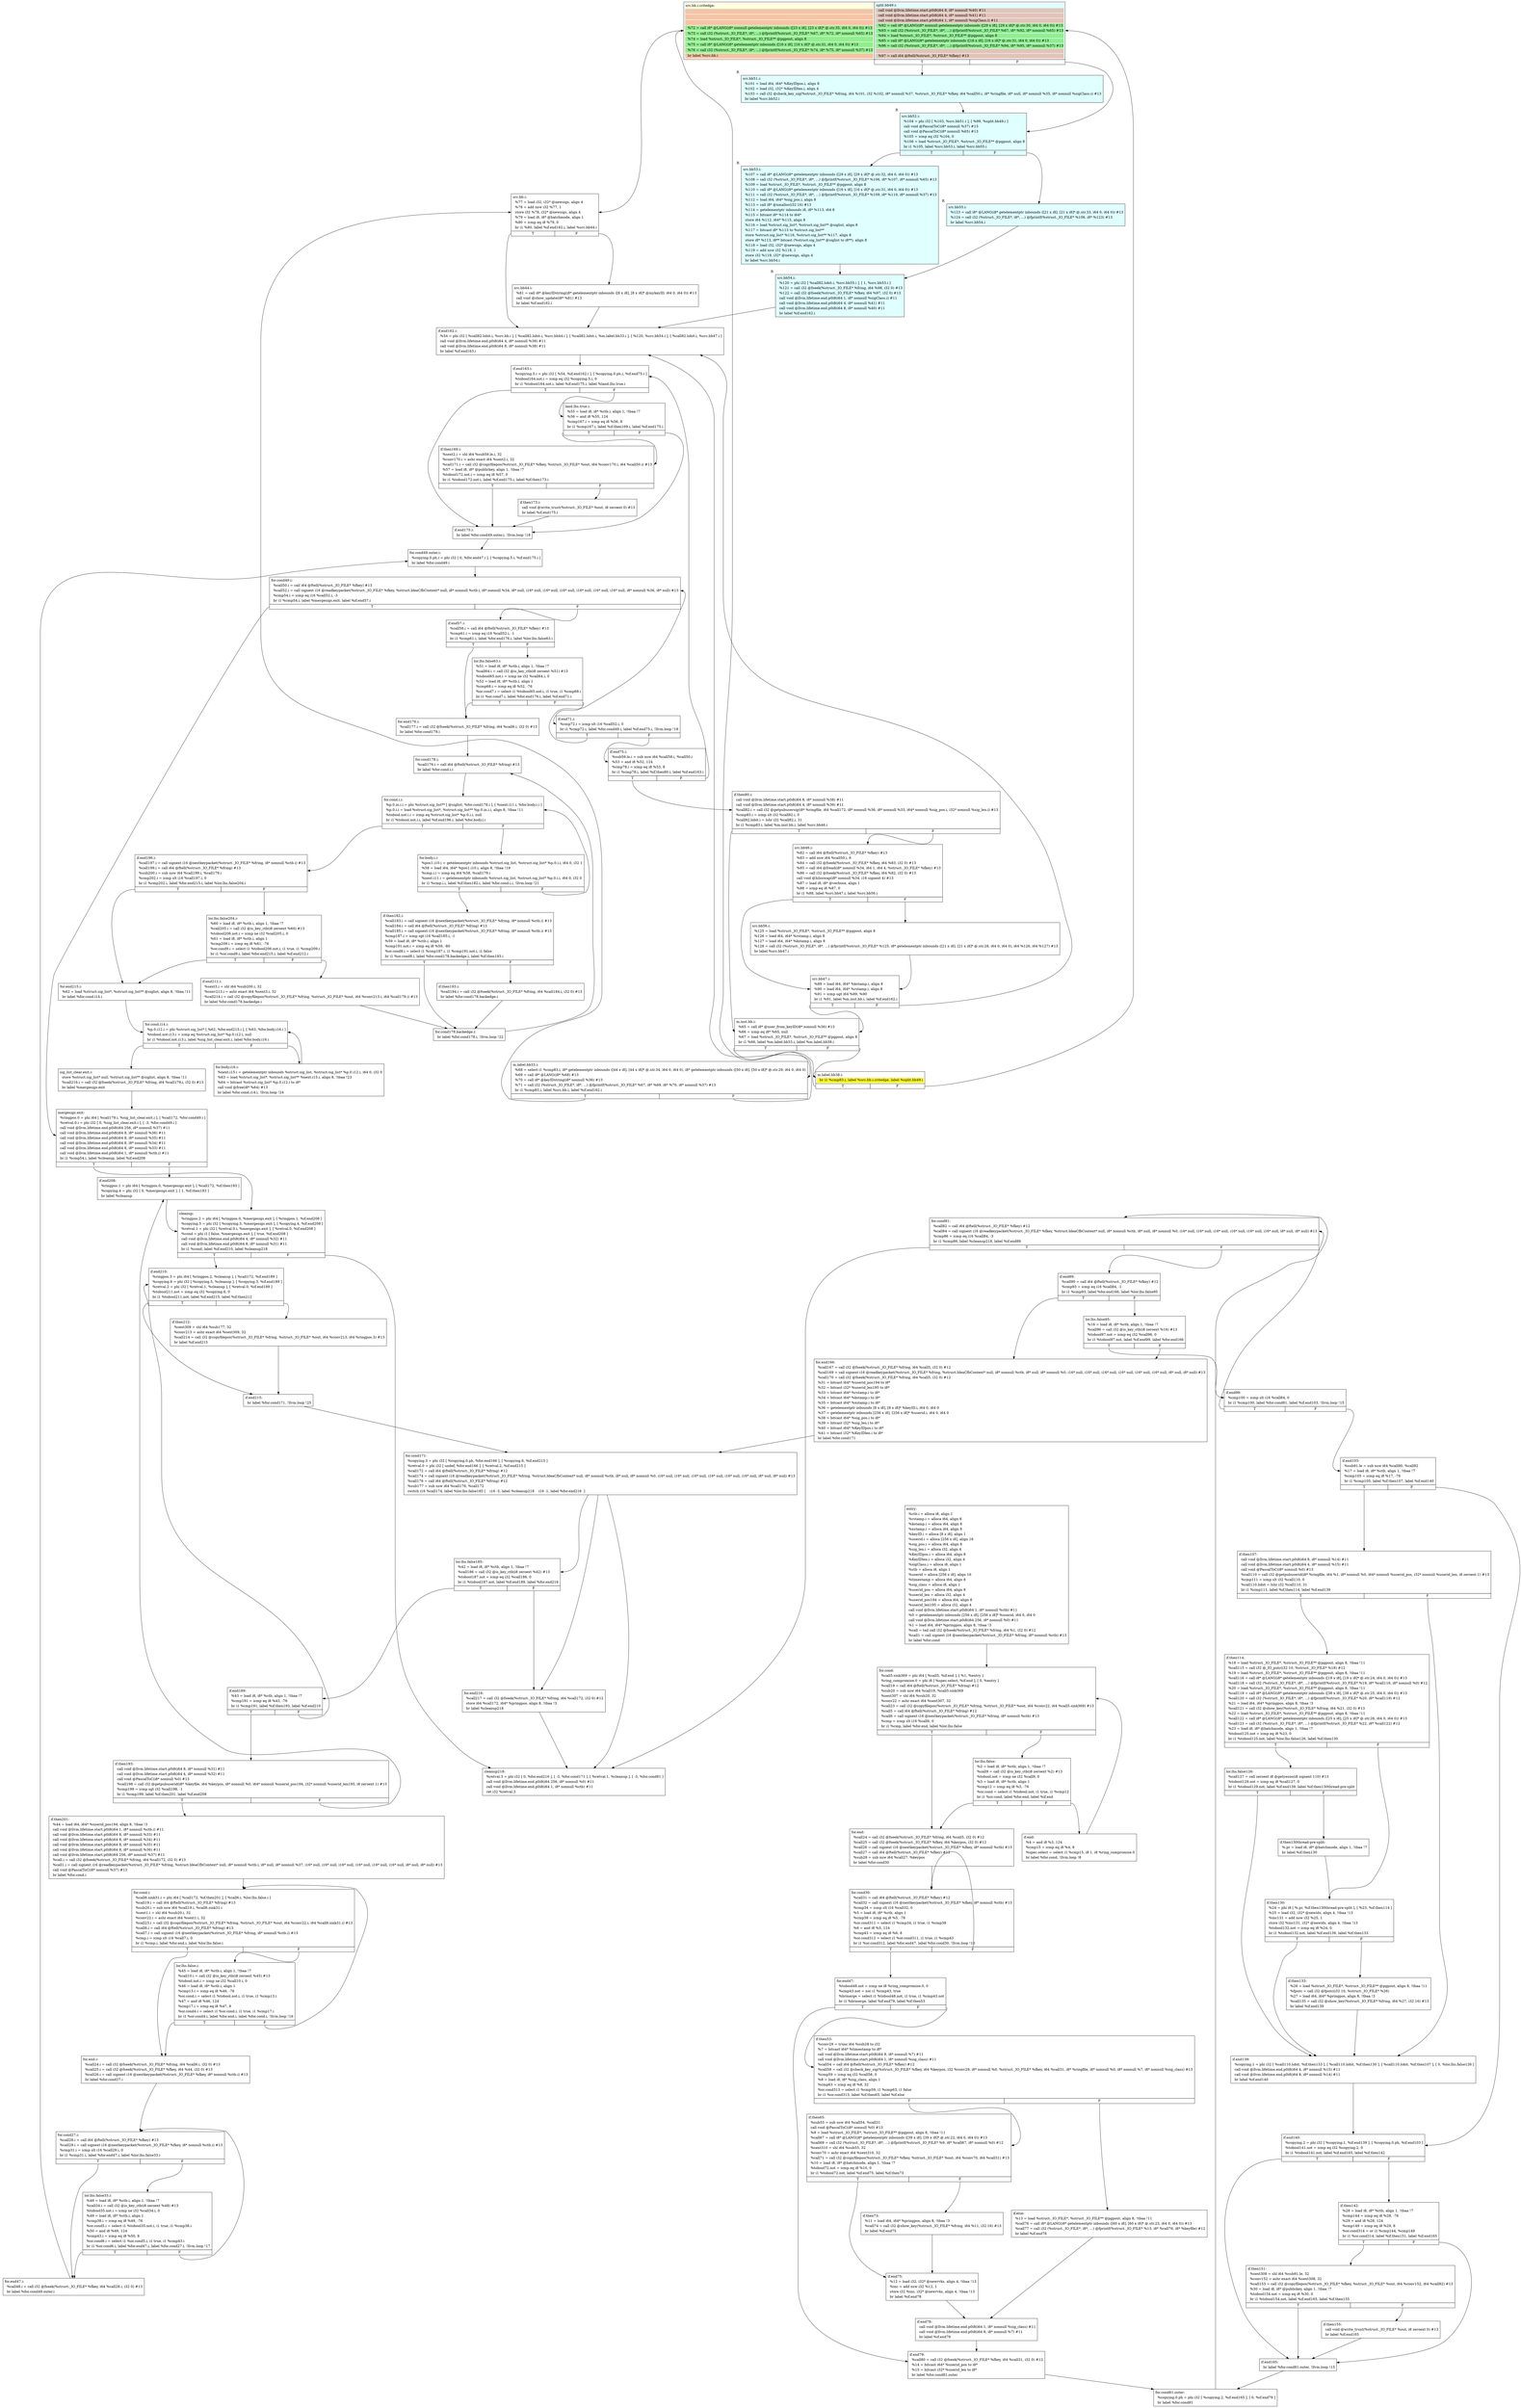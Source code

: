 digraph {
m_bb0 [shape = none, label  = <<table border="0" cellspacing="0">
<tr><td port="f1" border="1" colspan="2"><table bgcolor="LightYellow" border="0">
<tr><td align="left">src.bb.i.critedge:</td></tr>
<tr><td bgcolor="#e8765c70" align="left"> </td></tr>
<tr><td bgcolor="#e8765c70" align="left"> </td></tr>
<tr><td bgcolor="#e8765c70" align="left"> </td></tr>
<tr><td bgcolor="lightgreen" align="left">  %72 = call i8* @LANG(i8* nonnull getelementptr inbounds ([23 x i8], [23 x i8]* @.str.35, i64 0, i64 0)) #13</td></tr>
<tr><td bgcolor="lightgreen" align="left">  %73 = call i32 (%struct._IO_FILE*, i8*, ...) @fprintf(%struct._IO_FILE* %67, i8* %72, i8* nonnull %65) #13</td></tr>
<tr><td bgcolor="lightgreen" align="left">  %74 = load %struct._IO_FILE*, %struct._IO_FILE** @pgpout, align 8</td></tr>
<tr><td bgcolor="lightgreen" align="left">  %75 = call i8* @LANG(i8* getelementptr inbounds ([16 x i8], [16 x i8]* @.str.31, i64 0, i64 0)) #13</td></tr>
<tr><td bgcolor="lightgreen" align="left">  %76 = call i32 (%struct._IO_FILE*, i8*, ...) @fprintf(%struct._IO_FILE* %74, i8* %75, i8* nonnull %37) #13</td></tr>
<tr><td bgcolor="#e8765c70" align="left">  br label %src.bb.i</td></tr>
</table>
</td>
<td port="f2" border="1" colspan="2"><table bgcolor="LightCyan" border="0">
<tr><td align="left">split.bb49.i:</td></tr>
<tr><td bgcolor="#e8765c70" align="left">  call void @llvm.lifetime.start.p0i8(i64 8, i8* nonnull %40) #11</td></tr>
<tr><td bgcolor="#e8765c70" align="left">  call void @llvm.lifetime.start.p0i8(i64 4, i8* nonnull %41) #11</td></tr>
<tr><td bgcolor="#e8765c70" align="left">  call void @llvm.lifetime.start.p0i8(i64 1, i8* nonnull %sigClass.i) #11</td></tr>
<tr><td bgcolor="lightgreen" align="left">  %92 = call i8* @LANG(i8* nonnull getelementptr inbounds ([29 x i8], [29 x i8]* @.str.30, i64 0, i64 0)) #13</td></tr>
<tr><td bgcolor="lightgreen" align="left">  %93 = call i32 (%struct._IO_FILE*, i8*, ...) @fprintf(%struct._IO_FILE* %67, i8* %92, i8* nonnull %65) #13</td></tr>
<tr><td bgcolor="lightgreen" align="left">  %94 = load %struct._IO_FILE*, %struct._IO_FILE** @pgpout, align 8</td></tr>
<tr><td bgcolor="lightgreen" align="left">  %95 = call i8* @LANG(i8* getelementptr inbounds ([16 x i8], [16 x i8]* @.str.31, i64 0, i64 0)) #13</td></tr>
<tr><td bgcolor="lightgreen" align="left">  %96 = call i32 (%struct._IO_FILE*, i8*, ...) @fprintf(%struct._IO_FILE* %94, i8* %95, i8* nonnull %37) #13</td></tr>
<tr><td bgcolor="#e8765c70" align="left"> </td></tr>
<tr><td bgcolor="#e8765c70" align="left">  %97 = call i64 @ftell(%struct._IO_FILE* %fkey) #13</td></tr>
</table>
</td></tr>
<tr><td border="0" colspan="2"> </td>
<td border="1" port="f2T">T</td><td border="1" port="f2F">F</td>
</tr>
</table>> ]
f_bb0 [shape = none, label  = <<table  border="0" cellspacing="0">
<tr><td port="f" border="1"><table border="0">
<tr><td align="left">entry:</td></tr>
<tr><td align="left">  %ctb.i = alloca i8, align 1</td></tr>
<tr><td align="left">  %rstamp.i = alloca i64, align 8</td></tr>
<tr><td align="left">  %kstamp.i = alloca i64, align 8</td></tr>
<tr><td align="left">  %xstamp.i = alloca i64, align 8</td></tr>
<tr><td align="left">  %keyID.i = alloca [8 x i8], align 1</td></tr>
<tr><td align="left">  %userid.i = alloca [256 x i8], align 16</td></tr>
<tr><td align="left">  %sig_pos.i = alloca i64, align 8</td></tr>
<tr><td align="left">  %sig_len.i = alloca i32, align 4</td></tr>
<tr><td align="left">  %KeyIDpos.i = alloca i64, align 8</td></tr>
<tr><td align="left">  %KeyIDlen.i = alloca i32, align 4</td></tr>
<tr><td align="left">  %sigClass.i = alloca i8, align 1</td></tr>
<tr><td align="left">  %ctb = alloca i8, align 1</td></tr>
<tr><td align="left">  %userid = alloca [256 x i8], align 16</td></tr>
<tr><td align="left">  %timestamp = alloca i64, align 8</td></tr>
<tr><td align="left">  %sig_class = alloca i8, align 1</td></tr>
<tr><td align="left">  %userid_pos = alloca i64, align 8</td></tr>
<tr><td align="left">  %userid_len = alloca i32, align 4</td></tr>
<tr><td align="left">  %userid_pos194 = alloca i64, align 8</td></tr>
<tr><td align="left">  %userid_len195 = alloca i32, align 4</td></tr>
<tr><td align="left">  call void @llvm.lifetime.start.p0i8(i64 1, i8* nonnull %ctb) #11</td></tr>
<tr><td align="left">  %0 = getelementptr inbounds [256 x i8], [256 x i8]* %userid, i64 0, i64 0</td></tr>
<tr><td align="left">  call void @llvm.lifetime.start.p0i8(i64 256, i8* nonnull %0) #11</td></tr>
<tr><td align="left">  %1 = load i64, i64* %pringpos, align 8, !tbaa !3</td></tr>
<tr><td align="left">  %call = tail call i32 @fseek(%struct._IO_FILE* %fring, i64 %1, i32 0) #12</td></tr>
<tr><td align="left">  %call1 = call signext i16 @nextkeypacket(%struct._IO_FILE* %fring, i8* nonnull %ctb) #13</td></tr>
<tr><td align="left">  br label %for.cond</td></tr>
</table>
</td></tr>
</table>> ]
f_bb1 [shape = none, label  = <<table  border="0" cellspacing="0">
<tr><td port="f" border="1" colspan="2"><table border="0">
<tr><td align="left">for.cond:</td></tr>
<tr><td align="left">  %call5.sink369 = phi i64 [ %call5, %if.end ], [ %1, %entry ]</td></tr>
<tr><td align="left">  %ring_compromise.0 = phi i8 [ %spec.select, %if.end ], [ 0, %entry ]</td></tr>
<tr><td align="left">  %call19 = call i64 @ftell(%struct._IO_FILE* %fring) #12</td></tr>
<tr><td align="left">  %sub20 = sub nsw i64 %call19, %call5.sink369</td></tr>
<tr><td align="left">  %sext307 = shl i64 %sub20, 32</td></tr>
<tr><td align="left">  %conv22 = ashr exact i64 %sext307, 32</td></tr>
<tr><td align="left">  %call23 = call i32 @copyfilepos(%struct._IO_FILE* %fring, %struct._IO_FILE* %out, i64 %conv22, i64 %call5.sink369) #13</td></tr>
<tr><td align="left">  %call5 = call i64 @ftell(%struct._IO_FILE* %fring) #12</td></tr>
<tr><td align="left">  %call6 = call signext i16 @nextkeypacket(%struct._IO_FILE* %fring, i8* nonnull %ctb) #13</td></tr>
<tr><td align="left">  %cmp = icmp slt i16 %call6, 0</td></tr>
<tr><td align="left">  br i1 %cmp, label %for.end, label %lor.lhs.false</td></tr>
</table>
</td></tr>
<tr><td border="1" port="fT">T</td><td border="1" port="fF">F</td></tr>
</table>> ]
f_bb2 [shape = none, label  = <<table  border="0" cellspacing="0">
<tr><td port="f" border="1" colspan="2"><table border="0">
<tr><td align="left">lor.lhs.false:</td></tr>
<tr><td align="left">  %2 = load i8, i8* %ctb, align 1, !tbaa !7</td></tr>
<tr><td align="left">  %call9 = call i32 @is_key_ctb(i8 zeroext %2) #13</td></tr>
<tr><td align="left">  %tobool.not = icmp ne i32 %call9, 0</td></tr>
<tr><td align="left">  %3 = load i8, i8* %ctb, align 1</td></tr>
<tr><td align="left">  %cmp12 = icmp eq i8 %3, -76</td></tr>
<tr><td align="left">  %or.cond = select i1 %tobool.not, i1 true, i1 %cmp12</td></tr>
<tr><td align="left">  br i1 %or.cond, label %for.end, label %if.end</td></tr>
</table>
</td></tr>
<tr><td border="1" port="fT">T</td><td border="1" port="fF">F</td></tr>
</table>> ]
f_bb3 [shape = none, label  = <<table  border="0" cellspacing="0">
<tr><td port="f" border="1"><table border="0">
<tr><td align="left">if.end:</td></tr>
<tr><td align="left">  %4 = and i8 %3, 124</td></tr>
<tr><td align="left">  %cmp15 = icmp eq i8 %4, 8</td></tr>
<tr><td align="left">  %spec.select = select i1 %cmp15, i8 1, i8 %ring_compromise.0</td></tr>
<tr><td align="left">  br label %for.cond, !llvm.loop !8</td></tr>
</table>
</td></tr>
</table>> ]
f_bb4 [shape = none, label  = <<table  border="0" cellspacing="0">
<tr><td port="f" border="1"><table border="0">
<tr><td align="left">for.end:</td></tr>
<tr><td align="left">  %call24 = call i32 @fseek(%struct._IO_FILE* %fring, i64 %call5, i32 0) #12</td></tr>
<tr><td align="left">  %call25 = call i32 @fseek(%struct._IO_FILE* %fkey, i64 %keypos, i32 0) #12</td></tr>
<tr><td align="left">  %call26 = call signext i16 @nextkeypacket(%struct._IO_FILE* %fkey, i8* nonnull %ctb) #13</td></tr>
<tr><td align="left">  %call27 = call i64 @ftell(%struct._IO_FILE* %fkey) #12</td></tr>
<tr><td align="left">  %sub28 = sub nsw i64 %call27, %keypos</td></tr>
<tr><td align="left">  br label %for.cond30</td></tr>
</table>
</td></tr>
</table>> ]
f_bb5 [shape = none, label  = <<table  border="0" cellspacing="0">
<tr><td port="f" border="1" colspan="2"><table border="0">
<tr><td align="left">for.cond30:</td></tr>
<tr><td align="left">  %call31 = call i64 @ftell(%struct._IO_FILE* %fkey) #12</td></tr>
<tr><td align="left">  %call32 = call signext i16 @nextkeypacket(%struct._IO_FILE* %fkey, i8* nonnull %ctb) #13</td></tr>
<tr><td align="left">  %cmp34 = icmp slt i16 %call32, 0</td></tr>
<tr><td align="left">  %5 = load i8, i8* %ctb, align 1</td></tr>
<tr><td align="left">  %cmp38 = icmp eq i8 %5, -76</td></tr>
<tr><td align="left">  %or.cond311 = select i1 %cmp34, i1 true, i1 %cmp38</td></tr>
<tr><td align="left">  %6 = and i8 %5, 124</td></tr>
<tr><td align="left">  %cmp43 = icmp eq i8 %6, 8</td></tr>
<tr><td align="left">  %or.cond312 = select i1 %or.cond311, i1 true, i1 %cmp43</td></tr>
<tr><td align="left">  br i1 %or.cond312, label %for.end47, label %for.cond30, !llvm.loop !10</td></tr>
</table>
</td></tr>
<tr><td border="1" port="fT">T</td><td border="1" port="fF">F</td></tr>
</table>> ]
f_bb6 [shape = none, label  = <<table  border="0" cellspacing="0">
<tr><td port="f" border="1" colspan="2"><table border="0">
<tr><td align="left">for.end47:</td></tr>
<tr><td align="left">  %tobool48.not = icmp ne i8 %ring_compromise.0, 0</td></tr>
<tr><td align="left">  %cmp43.not = xor i1 %cmp43, true</td></tr>
<tr><td align="left">  %brmerge = select i1 %tobool48.not, i1 true, i1 %cmp43.not</td></tr>
<tr><td align="left">  br i1 %brmerge, label %if.end79, label %if.then53</td></tr>
</table>
</td></tr>
<tr><td border="1" port="fT">T</td><td border="1" port="fF">F</td></tr>
</table>> ]
f_bb7 [shape = none, label  = <<table  border="0" cellspacing="0">
<tr><td port="f" border="1" colspan="2"><table border="0">
<tr><td align="left">if.then53:</td></tr>
<tr><td align="left">  %conv29 = trunc i64 %sub28 to i32</td></tr>
<tr><td align="left">  %7 = bitcast i64* %timestamp to i8*</td></tr>
<tr><td align="left">  call void @llvm.lifetime.start.p0i8(i64 8, i8* nonnull %7) #11</td></tr>
<tr><td align="left">  call void @llvm.lifetime.start.p0i8(i64 1, i8* nonnull %sig_class) #11</td></tr>
<tr><td align="left">  %call54 = call i64 @ftell(%struct._IO_FILE* %fkey) #12</td></tr>
<tr><td align="left">  %call58 = call i32 @check_key_sig(%struct._IO_FILE* %fkey, i64 %keypos, i32 %conv29, i8* nonnull %0, %struct._IO_FILE* %fkey, i64 %call31, i8* %ringfile, i8* nonnull %0, i8* nonnull %7, i8* nonnull %sig_class) #13</td></tr>
<tr><td align="left">  %cmp59 = icmp eq i32 %call58, 0</td></tr>
<tr><td align="left">  %8 = load i8, i8* %sig_class, align 1</td></tr>
<tr><td align="left">  %cmp63 = icmp eq i8 %8, 32</td></tr>
<tr><td align="left">  %or.cond313 = select i1 %cmp59, i1 %cmp63, i1 false</td></tr>
<tr><td align="left">  br i1 %or.cond313, label %if.then65, label %if.else</td></tr>
</table>
</td></tr>
<tr><td border="1" port="fT">T</td><td border="1" port="fF">F</td></tr>
</table>> ]
f_bb8 [shape = none, label  = <<table  border="0" cellspacing="0">
<tr><td port="f" border="1" colspan="2"><table border="0">
<tr><td align="left">if.then65:</td></tr>
<tr><td align="left">  %sub55 = sub nsw i64 %call54, %call31</td></tr>
<tr><td align="left">  call void @PascalToC(i8* nonnull %0) #13</td></tr>
<tr><td align="left">  %9 = load %struct._IO_FILE*, %struct._IO_FILE** @pgpout, align 8, !tbaa !11</td></tr>
<tr><td align="left">  %call67 = call i8* @LANG(i8* getelementptr inbounds ([39 x i8], [39 x i8]* @.str.22, i64 0, i64 0)) #13</td></tr>
<tr><td align="left">  %call69 = call i32 (%struct._IO_FILE*, i8*, ...) @fprintf(%struct._IO_FILE* %9, i8* %call67, i8* nonnull %0) #12</td></tr>
<tr><td align="left">  %sext310 = shl i64 %sub55, 32</td></tr>
<tr><td align="left">  %conv70 = ashr exact i64 %sext310, 32</td></tr>
<tr><td align="left">  %call71 = call i32 @copyfilepos(%struct._IO_FILE* %fkey, %struct._IO_FILE* %out, i64 %conv70, i64 %call31) #13</td></tr>
<tr><td align="left">  %10 = load i8, i8* @batchmode, align 1, !tbaa !7</td></tr>
<tr><td align="left">  %tobool72.not = icmp eq i8 %10, 0</td></tr>
<tr><td align="left">  br i1 %tobool72.not, label %if.end75, label %if.then73</td></tr>
</table>
</td></tr>
<tr><td border="1" port="fT">T</td><td border="1" port="fF">F</td></tr>
</table>> ]
f_bb9 [shape = none, label  = <<table  border="0" cellspacing="0">
<tr><td port="f" border="1"><table border="0">
<tr><td align="left">if.then73:</td></tr>
<tr><td align="left">  %11 = load i64, i64* %pringpos, align 8, !tbaa !3</td></tr>
<tr><td align="left">  %call74 = call i32 @show_key(%struct._IO_FILE* %fring, i64 %11, i32 16) #13</td></tr>
<tr><td align="left">  br label %if.end75</td></tr>
</table>
</td></tr>
</table>> ]
f_bb10 [shape = none, label  = <<table  border="0" cellspacing="0">
<tr><td port="f" border="1"><table border="0">
<tr><td align="left">if.end75:</td></tr>
<tr><td align="left">  %12 = load i32, i32* @newrvks, align 4, !tbaa !13</td></tr>
<tr><td align="left">  %inc = add nsw i32 %12, 1</td></tr>
<tr><td align="left">  store i32 %inc, i32* @newrvks, align 4, !tbaa !13</td></tr>
<tr><td align="left">  br label %if.end78</td></tr>
</table>
</td></tr>
</table>> ]
f_bb11 [shape = none, label  = <<table  border="0" cellspacing="0">
<tr><td port="f" border="1"><table border="0">
<tr><td align="left">if.else:</td></tr>
<tr><td align="left">  %13 = load %struct._IO_FILE*, %struct._IO_FILE** @pgpout, align 8, !tbaa !11</td></tr>
<tr><td align="left">  %call76 = call i8* @LANG(i8* getelementptr inbounds ([60 x i8], [60 x i8]* @.str.23, i64 0, i64 0)) #13</td></tr>
<tr><td align="left">  %call77 = call i32 (%struct._IO_FILE*, i8*, ...) @fprintf(%struct._IO_FILE* %13, i8* %call76, i8* %keyfile) #12</td></tr>
<tr><td align="left">  br label %if.end78</td></tr>
</table>
</td></tr>
</table>> ]
f_bb12 [shape = none, label  = <<table  border="0" cellspacing="0">
<tr><td port="f" border="1"><table border="0">
<tr><td align="left">if.end78:</td></tr>
<tr><td align="left">  call void @llvm.lifetime.end.p0i8(i64 1, i8* nonnull %sig_class) #11</td></tr>
<tr><td align="left">  call void @llvm.lifetime.end.p0i8(i64 8, i8* nonnull %7) #11</td></tr>
<tr><td align="left">  br label %if.end79</td></tr>
</table>
</td></tr>
</table>> ]
f_bb13 [shape = none, label  = <<table  border="0" cellspacing="0">
<tr><td port="f" border="1"><table border="0">
<tr><td align="left">if.end79:</td></tr>
<tr><td align="left">  %call80 = call i32 @fseek(%struct._IO_FILE* %fkey, i64 %call31, i32 0) #12</td></tr>
<tr><td align="left">  %14 = bitcast i64* %userid_pos to i8*</td></tr>
<tr><td align="left">  %15 = bitcast i32* %userid_len to i8*</td></tr>
<tr><td align="left">  br label %for.cond81.outer</td></tr>
</table>
</td></tr>
</table>> ]
f_bb14 [shape = none, label  = <<table  border="0" cellspacing="0">
<tr><td port="f" border="1"><table border="0">
<tr><td align="left">for.cond81.outer:</td></tr>
<tr><td align="left">  %copying.0.ph = phi i32 [ %copying.2, %if.end165 ], [ 0, %if.end79 ]</td></tr>
<tr><td align="left">  br label %for.cond81</td></tr>
</table>
</td></tr>
</table>> ]
f_bb15 [shape = none, label  = <<table  border="0" cellspacing="0">
<tr><td port="f" border="1" colspan="2"><table border="0">
<tr><td align="left">for.cond81:</td></tr>
<tr><td align="left">  %call82 = call i64 @ftell(%struct._IO_FILE* %fkey) #12</td></tr>
<tr><td align="left">  %call84 = call signext i16 @readkeypacket(%struct._IO_FILE* %fkey, %struct.IdeaCfbContext* null, i8* nonnull %ctb, i8* null, i8* nonnull %0, i16* null, i16* null, i16* null, i16* null, i16* null, i16* null, i8* null, i8* null) #13</td></tr>
<tr><td align="left">  %cmp86 = icmp eq i16 %call84, -3</td></tr>
<tr><td align="left">  br i1 %cmp86, label %cleanup218, label %if.end89</td></tr>
</table>
</td></tr>
<tr><td border="1" port="fT">T</td><td border="1" port="fF">F</td></tr>
</table>> ]
f_bb16 [shape = none, label  = <<table  border="0" cellspacing="0">
<tr><td port="f" border="1" colspan="2"><table border="0">
<tr><td align="left">if.end89:</td></tr>
<tr><td align="left">  %call90 = call i64 @ftell(%struct._IO_FILE* %fkey) #12</td></tr>
<tr><td align="left">  %cmp93 = icmp eq i16 %call84, -1</td></tr>
<tr><td align="left">  br i1 %cmp93, label %for.end166, label %lor.lhs.false95</td></tr>
</table>
</td></tr>
<tr><td border="1" port="fT">T</td><td border="1" port="fF">F</td></tr>
</table>> ]
f_bb17 [shape = none, label  = <<table  border="0" cellspacing="0">
<tr><td port="f" border="1" colspan="2"><table border="0">
<tr><td align="left">lor.lhs.false95:</td></tr>
<tr><td align="left">  %16 = load i8, i8* %ctb, align 1, !tbaa !7</td></tr>
<tr><td align="left">  %call96 = call i32 @is_key_ctb(i8 zeroext %16) #13</td></tr>
<tr><td align="left">  %tobool97.not = icmp eq i32 %call96, 0</td></tr>
<tr><td align="left">  br i1 %tobool97.not, label %if.end99, label %for.end166</td></tr>
</table>
</td></tr>
<tr><td border="1" port="fT">T</td><td border="1" port="fF">F</td></tr>
</table>> ]
f_bb18 [shape = none, label  = <<table  border="0" cellspacing="0">
<tr><td port="f" border="1" colspan="2"><table border="0">
<tr><td align="left">if.end99:</td></tr>
<tr><td align="left">  %cmp100 = icmp slt i16 %call84, 0</td></tr>
<tr><td align="left">  br i1 %cmp100, label %for.cond81, label %if.end103, !llvm.loop !15</td></tr>
</table>
</td></tr>
<tr><td border="1" port="fT">T</td><td border="1" port="fF">F</td></tr>
</table>> ]
f_bb19 [shape = none, label  = <<table  border="0" cellspacing="0">
<tr><td port="f" border="1" colspan="2"><table border="0">
<tr><td align="left">if.end103:</td></tr>
<tr><td align="left">  %sub91.le = sub nsw i64 %call90, %call82</td></tr>
<tr><td align="left">  %17 = load i8, i8* %ctb, align 1, !tbaa !7</td></tr>
<tr><td align="left">  %cmp105 = icmp eq i8 %17, -76</td></tr>
<tr><td align="left">  br i1 %cmp105, label %if.then107, label %if.end140</td></tr>
</table>
</td></tr>
<tr><td border="1" port="fT">T</td><td border="1" port="fF">F</td></tr>
</table>> ]
f_bb20 [shape = none, label  = <<table  border="0" cellspacing="0">
<tr><td port="f" border="1" colspan="2"><table border="0">
<tr><td align="left">if.then107:</td></tr>
<tr><td align="left">  call void @llvm.lifetime.start.p0i8(i64 8, i8* nonnull %14) #11</td></tr>
<tr><td align="left">  call void @llvm.lifetime.start.p0i8(i64 4, i8* nonnull %15) #11</td></tr>
<tr><td align="left">  call void @PascalToC(i8* nonnull %0) #13</td></tr>
<tr><td align="left">  %call110 = call i32 @getpubuserid(i8* %ringfile, i64 %1, i8* nonnull %0, i64* nonnull %userid_pos, i32* nonnull %userid_len, i8 zeroext 1) #13</td></tr>
<tr><td align="left">  %cmp111 = icmp slt i32 %call110, 0</td></tr>
<tr><td align="left">  %call110.lobit = lshr i32 %call110, 31</td></tr>
<tr><td align="left">  br i1 %cmp111, label %if.then114, label %if.end139</td></tr>
</table>
</td></tr>
<tr><td border="1" port="fT">T</td><td border="1" port="fF">F</td></tr>
</table>> ]
f_bb21 [shape = none, label  = <<table  border="0" cellspacing="0">
<tr><td port="f" border="1" colspan="2"><table border="0">
<tr><td align="left">if.then114:</td></tr>
<tr><td align="left">  %18 = load %struct._IO_FILE*, %struct._IO_FILE** @pgpout, align 8, !tbaa !11</td></tr>
<tr><td align="left">  %call115 = call i32 @_IO_putc(i32 10, %struct._IO_FILE* %18) #12</td></tr>
<tr><td align="left">  %19 = load %struct._IO_FILE*, %struct._IO_FILE** @pgpout, align 8, !tbaa !11</td></tr>
<tr><td align="left">  %call116 = call i8* @LANG(i8* getelementptr inbounds ([19 x i8], [19 x i8]* @.str.24, i64 0, i64 0)) #13</td></tr>
<tr><td align="left">  %call118 = call i32 (%struct._IO_FILE*, i8*, ...) @fprintf(%struct._IO_FILE* %19, i8* %call116, i8* nonnull %0) #12</td></tr>
<tr><td align="left">  %20 = load %struct._IO_FILE*, %struct._IO_FILE** @pgpout, align 8, !tbaa !11</td></tr>
<tr><td align="left">  %call119 = call i8* @LANG(i8* getelementptr inbounds ([38 x i8], [38 x i8]* @.str.25, i64 0, i64 0)) #13</td></tr>
<tr><td align="left">  %call120 = call i32 (%struct._IO_FILE*, i8*, ...) @fprintf(%struct._IO_FILE* %20, i8* %call119) #12</td></tr>
<tr><td align="left">  %21 = load i64, i64* %pringpos, align 8, !tbaa !3</td></tr>
<tr><td align="left">  %call121 = call i32 @show_key(%struct._IO_FILE* %fring, i64 %21, i32 0) #13</td></tr>
<tr><td align="left">  %22 = load %struct._IO_FILE*, %struct._IO_FILE** @pgpout, align 8, !tbaa !11</td></tr>
<tr><td align="left">  %call122 = call i8* @LANG(i8* getelementptr inbounds ([25 x i8], [25 x i8]* @.str.26, i64 0, i64 0)) #13</td></tr>
<tr><td align="left">  %call123 = call i32 (%struct._IO_FILE*, i8*, ...) @fprintf(%struct._IO_FILE* %22, i8* %call122) #12</td></tr>
<tr><td align="left">  %23 = load i8, i8* @batchmode, align 1, !tbaa !7</td></tr>
<tr><td align="left">  %tobool125.not = icmp eq i8 %23, 0</td></tr>
<tr><td align="left">  br i1 %tobool125.not, label %lor.lhs.false126, label %if.then130</td></tr>
</table>
</td></tr>
<tr><td border="1" port="fT">T</td><td border="1" port="fF">F</td></tr>
</table>> ]
f_bb22 [shape = none, label  = <<table  border="0" cellspacing="0">
<tr><td port="f" border="1" colspan="2"><table border="0">
<tr><td align="left">lor.lhs.false126:</td></tr>
<tr><td align="left">  %call127 = call zeroext i8 @getyesno(i8 signext 110) #13</td></tr>
<tr><td align="left">  %tobool129.not = icmp eq i8 %call127, 0</td></tr>
<tr><td align="left">  br i1 %tobool129.not, label %if.end139, label %if.then130thread-pre-split</td></tr>
</table>
</td></tr>
<tr><td border="1" port="fT">T</td><td border="1" port="fF">F</td></tr>
</table>> ]
f_bb23 [shape = none, label  = <<table  border="0" cellspacing="0">
<tr><td port="f" border="1"><table border="0">
<tr><td align="left">if.then130thread-pre-split:</td></tr>
<tr><td align="left">  %.pr = load i8, i8* @batchmode, align 1, !tbaa !7</td></tr>
<tr><td align="left">  br label %if.then130</td></tr>
</table>
</td></tr>
</table>> ]
f_bb24 [shape = none, label  = <<table  border="0" cellspacing="0">
<tr><td port="f" border="1" colspan="2"><table border="0">
<tr><td align="left">if.then130:</td></tr>
<tr><td align="left">  %24 = phi i8 [ %.pr, %if.then130thread-pre-split ], [ %23, %if.then114 ]</td></tr>
<tr><td align="left">  %25 = load i32, i32* @newids, align 4, !tbaa !13</td></tr>
<tr><td align="left">  %inc131 = add nsw i32 %25, 1</td></tr>
<tr><td align="left">  store i32 %inc131, i32* @newids, align 4, !tbaa !13</td></tr>
<tr><td align="left">  %tobool132.not = icmp eq i8 %24, 0</td></tr>
<tr><td align="left">  br i1 %tobool132.not, label %if.end139, label %if.then133</td></tr>
</table>
</td></tr>
<tr><td border="1" port="fT">T</td><td border="1" port="fF">F</td></tr>
</table>> ]
f_bb25 [shape = none, label  = <<table  border="0" cellspacing="0">
<tr><td port="f" border="1"><table border="0">
<tr><td align="left">if.then133:</td></tr>
<tr><td align="left">  %26 = load %struct._IO_FILE*, %struct._IO_FILE** @pgpout, align 8, !tbaa !11</td></tr>
<tr><td align="left">  %fputc = call i32 @fputc(i32 10, %struct._IO_FILE* %26)</td></tr>
<tr><td align="left">  %27 = load i64, i64* %pringpos, align 8, !tbaa !3</td></tr>
<tr><td align="left">  %call135 = call i32 @show_key(%struct._IO_FILE* %fring, i64 %27, i32 16) #13</td></tr>
<tr><td align="left">  br label %if.end139</td></tr>
</table>
</td></tr>
</table>> ]
f_bb26 [shape = none, label  = <<table  border="0" cellspacing="0">
<tr><td port="f" border="1"><table border="0">
<tr><td align="left">if.end139:</td></tr>
<tr><td align="left">  %copying.1 = phi i32 [ %call110.lobit, %if.then133 ], [ %call110.lobit, %if.then130 ], [ %call110.lobit, %if.then107 ], [ 0, %lor.lhs.false126 ]</td></tr>
<tr><td align="left">  call void @llvm.lifetime.end.p0i8(i64 4, i8* nonnull %15) #11</td></tr>
<tr><td align="left">  call void @llvm.lifetime.end.p0i8(i64 8, i8* nonnull %14) #11</td></tr>
<tr><td align="left">  br label %if.end140</td></tr>
</table>
</td></tr>
</table>> ]
f_bb27 [shape = none, label  = <<table  border="0" cellspacing="0">
<tr><td port="f" border="1" colspan="2"><table border="0">
<tr><td align="left">if.end140:</td></tr>
<tr><td align="left">  %copying.2 = phi i32 [ %copying.1, %if.end139 ], [ %copying.0.ph, %if.end103 ]</td></tr>
<tr><td align="left">  %tobool141.not = icmp eq i32 %copying.2, 0</td></tr>
<tr><td align="left">  br i1 %tobool141.not, label %if.end165, label %if.then142</td></tr>
</table>
</td></tr>
<tr><td border="1" port="fT">T</td><td border="1" port="fF">F</td></tr>
</table>> ]
f_bb28 [shape = none, label  = <<table  border="0" cellspacing="0">
<tr><td port="f" border="1" colspan="2"><table border="0">
<tr><td align="left">if.then142:</td></tr>
<tr><td align="left">  %28 = load i8, i8* %ctb, align 1, !tbaa !7</td></tr>
<tr><td align="left">  %cmp144 = icmp eq i8 %28, -76</td></tr>
<tr><td align="left">  %29 = and i8 %28, 124</td></tr>
<tr><td align="left">  %cmp149 = icmp eq i8 %29, 8</td></tr>
<tr><td align="left">  %or.cond314 = or i1 %cmp144, %cmp149</td></tr>
<tr><td align="left">  br i1 %or.cond314, label %if.then151, label %if.end165</td></tr>
</table>
</td></tr>
<tr><td border="1" port="fT">T</td><td border="1" port="fF">F</td></tr>
</table>> ]
f_bb29 [shape = none, label  = <<table  border="0" cellspacing="0">
<tr><td port="f" border="1" colspan="2"><table border="0">
<tr><td align="left">if.then151:</td></tr>
<tr><td align="left">  %sext308 = shl i64 %sub91.le, 32</td></tr>
<tr><td align="left">  %conv152 = ashr exact i64 %sext308, 32</td></tr>
<tr><td align="left">  %call153 = call i32 @copyfilepos(%struct._IO_FILE* %fkey, %struct._IO_FILE* %out, i64 %conv152, i64 %call82) #13</td></tr>
<tr><td align="left">  %30 = load i8, i8* @publickey, align 1, !tbaa !7</td></tr>
<tr><td align="left">  %tobool154.not = icmp eq i8 %30, 0</td></tr>
<tr><td align="left">  br i1 %tobool154.not, label %if.end165, label %if.then155</td></tr>
</table>
</td></tr>
<tr><td border="1" port="fT">T</td><td border="1" port="fF">F</td></tr>
</table>> ]
f_bb30 [shape = none, label  = <<table  border="0" cellspacing="0">
<tr><td port="f" border="1"><table border="0">
<tr><td align="left">if.then155:</td></tr>
<tr><td align="left">  call void @write_trust(%struct._IO_FILE* %out, i8 zeroext 0) #13</td></tr>
<tr><td align="left">  br label %if.end165</td></tr>
</table>
</td></tr>
</table>> ]
f_bb31 [shape = none, label  = <<table  border="0" cellspacing="0">
<tr><td port="f" border="1"><table border="0">
<tr><td align="left">if.end165:</td></tr>
<tr><td align="left">  br label %for.cond81.outer, !llvm.loop !15</td></tr>
</table>
</td></tr>
</table>> ]
f_bb32 [shape = none, label  = <<table  border="0" cellspacing="0">
<tr><td port="f" border="1"><table border="0">
<tr><td align="left">for.end166:</td></tr>
<tr><td align="left">  %call167 = call i32 @fseek(%struct._IO_FILE* %fring, i64 %call5, i32 0) #12</td></tr>
<tr><td align="left">  %call169 = call signext i16 @readkeypacket(%struct._IO_FILE* %fring, %struct.IdeaCfbContext* null, i8* nonnull %ctb, i8* null, i8* nonnull %0, i16* null, i16* null, i16* null, i16* null, i16* null, i16* null, i8* null, i8* null) #13</td></tr>
<tr><td align="left">  %call170 = call i32 @fseek(%struct._IO_FILE* %fring, i64 %call5, i32 0) #12</td></tr>
<tr><td align="left">  %31 = bitcast i64* %userid_pos194 to i8*</td></tr>
<tr><td align="left">  %32 = bitcast i32* %userid_len195 to i8*</td></tr>
<tr><td align="left">  %33 = bitcast i64* %rstamp.i to i8*</td></tr>
<tr><td align="left">  %34 = bitcast i64* %kstamp.i to i8*</td></tr>
<tr><td align="left">  %35 = bitcast i64* %xstamp.i to i8*</td></tr>
<tr><td align="left">  %36 = getelementptr inbounds [8 x i8], [8 x i8]* %keyID.i, i64 0, i64 0</td></tr>
<tr><td align="left">  %37 = getelementptr inbounds [256 x i8], [256 x i8]* %userid.i, i64 0, i64 0</td></tr>
<tr><td align="left">  %38 = bitcast i64* %sig_pos.i to i8*</td></tr>
<tr><td align="left">  %39 = bitcast i32* %sig_len.i to i8*</td></tr>
<tr><td align="left">  %40 = bitcast i64* %KeyIDpos.i to i8*</td></tr>
<tr><td align="left">  %41 = bitcast i32* %KeyIDlen.i to i8*</td></tr>
<tr><td align="left">  br label %for.cond171</td></tr>
</table>
</td></tr>
</table>> ]
f_bb33 [shape = none, label  = <<table  border="0" cellspacing="0">
<tr><td port="f" border="1"><table border="0">
<tr><td align="left">for.cond171:</td></tr>
<tr><td align="left">  %copying.3 = phi i32 [ %copying.0.ph, %for.end166 ], [ %copying.6, %if.end215 ]</td></tr>
<tr><td align="left">  %retval.0 = phi i32 [ undef, %for.end166 ], [ %retval.2, %if.end215 ]</td></tr>
<tr><td align="left">  %call172 = call i64 @ftell(%struct._IO_FILE* %fring) #12</td></tr>
<tr><td align="left">  %call174 = call signext i16 @readkeypacket(%struct._IO_FILE* %fring, %struct.IdeaCfbContext* null, i8* nonnull %ctb, i8* null, i8* nonnull %0, i16* null, i16* null, i16* null, i16* null, i16* null, i16* null, i8* null, i8* null) #13</td></tr>
<tr><td align="left">  %call176 = call i64 @ftell(%struct._IO_FILE* %fring) #12</td></tr>
<tr><td align="left">  %sub177 = sub nsw i64 %call176, %call172</td></tr>
<tr><td align="left">  switch i16 %call174, label %lor.lhs.false185 [
    i16 -3, label %cleanup218
    i16 -1, label %for.end216
  ]</td></tr>
</table>
</td></tr>
</table>> ]
f_bb34 [shape = none, label  = <<table  border="0" cellspacing="0">
<tr><td port="f" border="1" colspan="2"><table border="0">
<tr><td align="left">lor.lhs.false185:</td></tr>
<tr><td align="left">  %42 = load i8, i8* %ctb, align 1, !tbaa !7</td></tr>
<tr><td align="left">  %call186 = call i32 @is_key_ctb(i8 zeroext %42) #13</td></tr>
<tr><td align="left">  %tobool187.not = icmp eq i32 %call186, 0</td></tr>
<tr><td align="left">  br i1 %tobool187.not, label %if.end189, label %for.end216</td></tr>
</table>
</td></tr>
<tr><td border="1" port="fT">T</td><td border="1" port="fF">F</td></tr>
</table>> ]
f_bb35 [shape = none, label  = <<table  border="0" cellspacing="0">
<tr><td port="f" border="1" colspan="2"><table border="0">
<tr><td align="left">if.end189:</td></tr>
<tr><td align="left">  %43 = load i8, i8* %ctb, align 1, !tbaa !7</td></tr>
<tr><td align="left">  %cmp191 = icmp eq i8 %43, -76</td></tr>
<tr><td align="left">  br i1 %cmp191, label %if.then193, label %if.end210</td></tr>
</table>
</td></tr>
<tr><td border="1" port="fT">T</td><td border="1" port="fF">F</td></tr>
</table>> ]
f_bb36 [shape = none, label  = <<table  border="0" cellspacing="0">
<tr><td port="f" border="1" colspan="2"><table border="0">
<tr><td align="left">if.then193:</td></tr>
<tr><td align="left">  call void @llvm.lifetime.start.p0i8(i64 8, i8* nonnull %31) #11</td></tr>
<tr><td align="left">  call void @llvm.lifetime.start.p0i8(i64 4, i8* nonnull %32) #11</td></tr>
<tr><td align="left">  call void @PascalToC(i8* nonnull %0) #13</td></tr>
<tr><td align="left">  %call198 = call i32 @getpubuserid(i8* %keyfile, i64 %keypos, i8* nonnull %0, i64* nonnull %userid_pos194, i32* nonnull %userid_len195, i8 zeroext 1) #13</td></tr>
<tr><td align="left">  %cmp199 = icmp sgt i32 %call198, -1</td></tr>
<tr><td align="left">  br i1 %cmp199, label %if.then201, label %if.end208</td></tr>
</table>
</td></tr>
<tr><td border="1" port="fT">T</td><td border="1" port="fF">F</td></tr>
</table>> ]
f_bb37 [shape = none, label  = <<table  border="0" cellspacing="0">
<tr><td port="f" border="1"><table border="0">
<tr><td align="left">if.then201:</td></tr>
<tr><td align="left">  %44 = load i64, i64* %userid_pos194, align 8, !tbaa !3</td></tr>
<tr><td align="left">  call void @llvm.lifetime.start.p0i8(i64 1, i8* nonnull %ctb.i) #11</td></tr>
<tr><td align="left">  call void @llvm.lifetime.start.p0i8(i64 8, i8* nonnull %33) #11</td></tr>
<tr><td align="left">  call void @llvm.lifetime.start.p0i8(i64 8, i8* nonnull %34) #11</td></tr>
<tr><td align="left">  call void @llvm.lifetime.start.p0i8(i64 8, i8* nonnull %35) #11</td></tr>
<tr><td align="left">  call void @llvm.lifetime.start.p0i8(i64 8, i8* nonnull %36) #11</td></tr>
<tr><td align="left">  call void @llvm.lifetime.start.p0i8(i64 256, i8* nonnull %37) #11</td></tr>
<tr><td align="left">  %call.i = call i32 @fseek(%struct._IO_FILE* %fring, i64 %call172, i32 0) #13</td></tr>
<tr><td align="left">  %call1.i = call signext i16 @readkeypacket(%struct._IO_FILE* %fring, %struct.IdeaCfbContext* null, i8* nonnull %ctb.i, i8* null, i8* nonnull %37, i16* null, i16* null, i16* null, i16* null, i16* null, i16* null, i8* null, i8* null) #13</td></tr>
<tr><td align="left">  call void @PascalToC(i8* nonnull %37) #13</td></tr>
<tr><td align="left">  br label %for.cond.i</td></tr>
</table>
</td></tr>
</table>> ]
f_bb38 [shape = none, label  = <<table  border="0" cellspacing="0">
<tr><td port="f" border="1" colspan="2"><table border="0">
<tr><td align="left">for.cond.i:</td></tr>
<tr><td align="left">  %call6.sink31.i = phi i64 [ %call172, %if.then201 ], [ %call6.i, %lor.lhs.false.i ]</td></tr>
<tr><td align="left">  %call19.i = call i64 @ftell(%struct._IO_FILE* %fring) #13</td></tr>
<tr><td align="left">  %sub20.i = sub nsw i64 %call19.i, %call6.sink31.i</td></tr>
<tr><td align="left">  %sext1.i = shl i64 %sub20.i, 32</td></tr>
<tr><td align="left">  %conv22.i = ashr exact i64 %sext1.i, 32</td></tr>
<tr><td align="left">  %call23.i = call i32 @copyfilepos(%struct._IO_FILE* %fring, %struct._IO_FILE* %out, i64 %conv22.i, i64 %call6.sink31.i) #13</td></tr>
<tr><td align="left">  %call6.i = call i64 @ftell(%struct._IO_FILE* %fring) #13</td></tr>
<tr><td align="left">  %call7.i = call signext i16 @nextkeypacket(%struct._IO_FILE* %fring, i8* nonnull %ctb.i) #13</td></tr>
<tr><td align="left">  %cmp.i = icmp slt i16 %call7.i, 0</td></tr>
<tr><td align="left">  br i1 %cmp.i, label %for.end.i, label %lor.lhs.false.i</td></tr>
</table>
</td></tr>
<tr><td border="1" port="fT">T</td><td border="1" port="fF">F</td></tr>
</table>> ]
f_bb39 [shape = none, label  = <<table  border="0" cellspacing="0">
<tr><td port="f" border="1" colspan="2"><table border="0">
<tr><td align="left">lor.lhs.false.i:</td></tr>
<tr><td align="left">  %45 = load i8, i8* %ctb.i, align 1, !tbaa !7</td></tr>
<tr><td align="left">  %call10.i = call i32 @is_key_ctb(i8 zeroext %45) #13</td></tr>
<tr><td align="left">  %tobool.not.i = icmp ne i32 %call10.i, 0</td></tr>
<tr><td align="left">  %46 = load i8, i8* %ctb.i, align 1</td></tr>
<tr><td align="left">  %cmp13.i = icmp eq i8 %46, -76</td></tr>
<tr><td align="left">  %or.cond.i = select i1 %tobool.not.i, i1 true, i1 %cmp13.i</td></tr>
<tr><td align="left">  %47 = and i8 %46, 124</td></tr>
<tr><td align="left">  %cmp17.i = icmp eq i8 %47, 8</td></tr>
<tr><td align="left">  %or.cond4.i = select i1 %or.cond.i, i1 true, i1 %cmp17.i</td></tr>
<tr><td align="left">  br i1 %or.cond4.i, label %for.end.i, label %for.cond.i, !llvm.loop !16</td></tr>
</table>
</td></tr>
<tr><td border="1" port="fT">T</td><td border="1" port="fF">F</td></tr>
</table>> ]
f_bb40 [shape = none, label  = <<table  border="0" cellspacing="0">
<tr><td port="f" border="1"><table border="0">
<tr><td align="left">for.end.i:</td></tr>
<tr><td align="left">  %call24.i = call i32 @fseek(%struct._IO_FILE* %fring, i64 %call6.i, i32 0) #13</td></tr>
<tr><td align="left">  %call25.i = call i32 @fseek(%struct._IO_FILE* %fkey, i64 %44, i32 0) #13</td></tr>
<tr><td align="left">  %call26.i = call signext i16 @nextkeypacket(%struct._IO_FILE* %fkey, i8* nonnull %ctb.i) #13</td></tr>
<tr><td align="left">  br label %for.cond27.i</td></tr>
</table>
</td></tr>
</table>> ]
f_bb41 [shape = none, label  = <<table  border="0" cellspacing="0">
<tr><td port="f" border="1" colspan="2"><table border="0">
<tr><td align="left">for.cond27.i:</td></tr>
<tr><td align="left">  %call28.i = call i64 @ftell(%struct._IO_FILE* %fkey) #13</td></tr>
<tr><td align="left">  %call29.i = call signext i16 @nextkeypacket(%struct._IO_FILE* %fkey, i8* nonnull %ctb.i) #13</td></tr>
<tr><td align="left">  %cmp31.i = icmp slt i16 %call29.i, 0</td></tr>
<tr><td align="left">  br i1 %cmp31.i, label %for.end47.i, label %lor.lhs.false33.i</td></tr>
</table>
</td></tr>
<tr><td border="1" port="fT">T</td><td border="1" port="fF">F</td></tr>
</table>> ]
f_bb42 [shape = none, label  = <<table  border="0" cellspacing="0">
<tr><td port="f" border="1" colspan="2"><table border="0">
<tr><td align="left">lor.lhs.false33.i:</td></tr>
<tr><td align="left">  %48 = load i8, i8* %ctb.i, align 1, !tbaa !7</td></tr>
<tr><td align="left">  %call34.i = call i32 @is_key_ctb(i8 zeroext %48) #13</td></tr>
<tr><td align="left">  %tobool35.not.i = icmp ne i32 %call34.i, 0</td></tr>
<tr><td align="left">  %49 = load i8, i8* %ctb.i, align 1</td></tr>
<tr><td align="left">  %cmp38.i = icmp eq i8 %49, -76</td></tr>
<tr><td align="left">  %or.cond5.i = select i1 %tobool35.not.i, i1 true, i1 %cmp38.i</td></tr>
<tr><td align="left">  %50 = and i8 %49, 124</td></tr>
<tr><td align="left">  %cmp43.i = icmp eq i8 %50, 8</td></tr>
<tr><td align="left">  %or.cond6.i = select i1 %or.cond5.i, i1 true, i1 %cmp43.i</td></tr>
<tr><td align="left">  br i1 %or.cond6.i, label %for.end47.i, label %for.cond27.i, !llvm.loop !17</td></tr>
</table>
</td></tr>
<tr><td border="1" port="fT">T</td><td border="1" port="fF">F</td></tr>
</table>> ]
f_bb43 [shape = none, label  = <<table  border="0" cellspacing="0">
<tr><td port="f" border="1"><table border="0">
<tr><td align="left">for.end47.i:</td></tr>
<tr><td align="left">  %call48.i = call i32 @fseek(%struct._IO_FILE* %fkey, i64 %call28.i, i32 0) #13</td></tr>
<tr><td align="left">  br label %for.cond49.outer.i</td></tr>
</table>
</td></tr>
</table>> ]
f_bb44 [shape = none, label  = <<table  border="0" cellspacing="0">
<tr><td port="f" border="1"><table border="0">
<tr><td align="left">for.cond49.outer.i:</td></tr>
<tr><td align="left">  %copying.0.ph.i = phi i32 [ 0, %for.end47.i ], [ %copying.5.i, %if.end175.i ]</td></tr>
<tr><td align="left">  br label %for.cond49.i</td></tr>
</table>
</td></tr>
</table>> ]
f_bb45 [shape = none, label  = <<table  border="0" cellspacing="0">
<tr><td port="f" border="1" colspan="2"><table border="0">
<tr><td align="left">for.cond49.i:</td></tr>
<tr><td align="left">  %call50.i = call i64 @ftell(%struct._IO_FILE* %fkey) #13</td></tr>
<tr><td align="left">  %call52.i = call signext i16 @readkeypacket(%struct._IO_FILE* %fkey, %struct.IdeaCfbContext* null, i8* nonnull %ctb.i, i8* nonnull %34, i8* null, i16* null, i16* null, i16* null, i16* null, i16* null, i16* null, i8* nonnull %36, i8* null) #13</td></tr>
<tr><td align="left">  %cmp54.i = icmp eq i16 %call52.i, -3</td></tr>
<tr><td align="left">  br i1 %cmp54.i, label %mergesigs.exit, label %if.end57.i</td></tr>
</table>
</td></tr>
<tr><td border="1" port="fT">T</td><td border="1" port="fF">F</td></tr>
</table>> ]
f_bb46 [shape = none, label  = <<table  border="0" cellspacing="0">
<tr><td port="f" border="1" colspan="2"><table border="0">
<tr><td align="left">if.end57.i:</td></tr>
<tr><td align="left">  %call58.i = call i64 @ftell(%struct._IO_FILE* %fkey) #13</td></tr>
<tr><td align="left">  %cmp61.i = icmp eq i16 %call52.i, -1</td></tr>
<tr><td align="left">  br i1 %cmp61.i, label %for.end176.i, label %lor.lhs.false63.i</td></tr>
</table>
</td></tr>
<tr><td border="1" port="fT">T</td><td border="1" port="fF">F</td></tr>
</table>> ]
f_bb47 [shape = none, label  = <<table  border="0" cellspacing="0">
<tr><td port="f" border="1" colspan="2"><table border="0">
<tr><td align="left">lor.lhs.false63.i:</td></tr>
<tr><td align="left">  %51 = load i8, i8* %ctb.i, align 1, !tbaa !7</td></tr>
<tr><td align="left">  %call64.i = call i32 @is_key_ctb(i8 zeroext %51) #13</td></tr>
<tr><td align="left">  %tobool65.not.i = icmp ne i32 %call64.i, 0</td></tr>
<tr><td align="left">  %52 = load i8, i8* %ctb.i, align 1</td></tr>
<tr><td align="left">  %cmp68.i = icmp eq i8 %52, -76</td></tr>
<tr><td align="left">  %or.cond7.i = select i1 %tobool65.not.i, i1 true, i1 %cmp68.i</td></tr>
<tr><td align="left">  br i1 %or.cond7.i, label %for.end176.i, label %if.end71.i</td></tr>
</table>
</td></tr>
<tr><td border="1" port="fT">T</td><td border="1" port="fF">F</td></tr>
</table>> ]
f_bb48 [shape = none, label  = <<table  border="0" cellspacing="0">
<tr><td port="f" border="1" colspan="2"><table border="0">
<tr><td align="left">if.end71.i:</td></tr>
<tr><td align="left">  %cmp72.i = icmp slt i16 %call52.i, 0</td></tr>
<tr><td align="left">  br i1 %cmp72.i, label %for.cond49.i, label %if.end75.i, !llvm.loop !18</td></tr>
</table>
</td></tr>
<tr><td border="1" port="fT">T</td><td border="1" port="fF">F</td></tr>
</table>> ]
f_bb49 [shape = none, label  = <<table  border="0" cellspacing="0">
<tr><td port="f" border="1" colspan="2"><table border="0">
<tr><td align="left">if.end75.i:</td></tr>
<tr><td align="left">  %sub59.le.i = sub nsw i64 %call58.i, %call50.i</td></tr>
<tr><td align="left">  %53 = and i8 %52, 124</td></tr>
<tr><td align="left">  %cmp78.i = icmp eq i8 %53, 8</td></tr>
<tr><td align="left">  br i1 %cmp78.i, label %if.then80.i, label %if.end163.i</td></tr>
</table>
</td></tr>
<tr><td border="1" port="fT">T</td><td border="1" port="fF">F</td></tr>
</table>> ]
f_bb50 [shape = none, label  = <<table  border="0" cellspacing="0">
<tr><td port="f" border="1" colspan="2"><table border="0">
<tr><td align="left">if.then80.i:</td></tr>
<tr><td align="left">  call void @llvm.lifetime.start.p0i8(i64 8, i8* nonnull %38) #11</td></tr>
<tr><td align="left">  call void @llvm.lifetime.start.p0i8(i64 4, i8* nonnull %39) #11</td></tr>
<tr><td align="left">  %call82.i = call i32 @getpubusersig(i8* %ringfile, i64 %call172, i8* nonnull %36, i8* nonnull %33, i64* nonnull %sig_pos.i, i32* nonnull %sig_len.i) #13</td></tr>
<tr><td align="left">  %cmp83.i = icmp slt i32 %call82.i, 0</td></tr>
<tr><td align="left">  %call82.lobit.i = lshr i32 %call82.i, 31</td></tr>
<tr><td align="left">  br i1 %cmp83.i, label %m.inst.bb.i, label %src.bb46.i</td></tr>
</table>
</td></tr>
<tr><td border="1" port="fT">T</td><td border="1" port="fF">F</td></tr>
</table>> ]
f_bb51 [shape = none, label  = <<table  border="0" cellspacing="0">
<tr><td port="f" border="1"><table border="0">
<tr><td align="left">if.end162.i:</td></tr>
<tr><td align="left">  %54 = phi i32 [ %call82.lobit.i, %src.bb.i ], [ %call82.lobit.i, %src.bb44.i ], [ %call82.lobit.i, %m.label.bb33.i ], [ %120, %src.bb54.i ], [ %call82.lobit.i, %src.bb47.i ]</td></tr>
<tr><td align="left">  call void @llvm.lifetime.end.p0i8(i64 4, i8* nonnull %39) #11</td></tr>
<tr><td align="left">  call void @llvm.lifetime.end.p0i8(i64 8, i8* nonnull %38) #11</td></tr>
<tr><td align="left">  br label %if.end163.i</td></tr>
</table>
</td></tr>
</table>> ]
f_bb52 [shape = none, label  = <<table  border="0" cellspacing="0">
<tr><td port="f" border="1" colspan="2"><table border="0">
<tr><td align="left">if.end163.i:</td></tr>
<tr><td align="left">  %copying.5.i = phi i32 [ %54, %if.end162.i ], [ %copying.0.ph.i, %if.end75.i ]</td></tr>
<tr><td align="left">  %tobool164.not.i = icmp eq i32 %copying.5.i, 0</td></tr>
<tr><td align="left">  br i1 %tobool164.not.i, label %if.end175.i, label %land.lhs.true.i</td></tr>
</table>
</td></tr>
<tr><td border="1" port="fT">T</td><td border="1" port="fF">F</td></tr>
</table>> ]
f_bb53 [shape = none, label  = <<table  border="0" cellspacing="0">
<tr><td port="f" border="1" colspan="2"><table border="0">
<tr><td align="left">land.lhs.true.i:</td></tr>
<tr><td align="left">  %55 = load i8, i8* %ctb.i, align 1, !tbaa !7</td></tr>
<tr><td align="left">  %56 = and i8 %55, 124</td></tr>
<tr><td align="left">  %cmp167.i = icmp eq i8 %56, 8</td></tr>
<tr><td align="left">  br i1 %cmp167.i, label %if.then169.i, label %if.end175.i</td></tr>
</table>
</td></tr>
<tr><td border="1" port="fT">T</td><td border="1" port="fF">F</td></tr>
</table>> ]
f_bb54 [shape = none, label  = <<table  border="0" cellspacing="0">
<tr><td port="f" border="1" colspan="2"><table border="0">
<tr><td align="left">if.then169.i:</td></tr>
<tr><td align="left">  %sext2.i = shl i64 %sub59.le.i, 32</td></tr>
<tr><td align="left">  %conv170.i = ashr exact i64 %sext2.i, 32</td></tr>
<tr><td align="left">  %call171.i = call i32 @copyfilepos(%struct._IO_FILE* %fkey, %struct._IO_FILE* %out, i64 %conv170.i, i64 %call50.i) #13</td></tr>
<tr><td align="left">  %57 = load i8, i8* @publickey, align 1, !tbaa !7</td></tr>
<tr><td align="left">  %tobool172.not.i = icmp eq i8 %57, 0</td></tr>
<tr><td align="left">  br i1 %tobool172.not.i, label %if.end175.i, label %if.then173.i</td></tr>
</table>
</td></tr>
<tr><td border="1" port="fT">T</td><td border="1" port="fF">F</td></tr>
</table>> ]
f_bb55 [shape = none, label  = <<table  border="0" cellspacing="0">
<tr><td port="f" border="1"><table border="0">
<tr><td align="left">if.then173.i:</td></tr>
<tr><td align="left">  call void @write_trust(%struct._IO_FILE* %out, i8 zeroext 0) #13</td></tr>
<tr><td align="left">  br label %if.end175.i</td></tr>
</table>
</td></tr>
</table>> ]
f_bb56 [shape = none, label  = <<table  border="0" cellspacing="0">
<tr><td port="f" border="1"><table border="0">
<tr><td align="left">if.end175.i:</td></tr>
<tr><td align="left">  br label %for.cond49.outer.i, !llvm.loop !18</td></tr>
</table>
</td></tr>
</table>> ]
f_bb57 [shape = none, label  = <<table  border="0" cellspacing="0">
<tr><td port="f" border="1"><table border="0">
<tr><td align="left">for.end176.i:</td></tr>
<tr><td align="left">  %call177.i = call i32 @fseek(%struct._IO_FILE* %fring, i64 %call6.i, i32 0) #13</td></tr>
<tr><td align="left">  br label %for.cond178.i</td></tr>
</table>
</td></tr>
</table>> ]
f_bb58 [shape = none, label  = <<table  border="0" cellspacing="0">
<tr><td port="f" border="1"><table border="0">
<tr><td align="left">for.cond178.i:</td></tr>
<tr><td align="left">  %call179.i = call i64 @ftell(%struct._IO_FILE* %fring) #13</td></tr>
<tr><td align="left">  br label %for.cond.i.i</td></tr>
</table>
</td></tr>
</table>> ]
f_bb59 [shape = none, label  = <<table  border="0" cellspacing="0">
<tr><td port="f" border="1" colspan="2"><table border="0">
<tr><td align="left">for.cond.i.i:</td></tr>
<tr><td align="left">  %p.0.in.i.i = phi %struct.sig_list** [ @siglist, %for.cond178.i ], [ %next.i11.i, %for.body.i.i ]</td></tr>
<tr><td align="left">  %p.0.i.i = load %struct.sig_list*, %struct.sig_list** %p.0.in.i.i, align 8, !tbaa !11</td></tr>
<tr><td align="left">  %tobool.not.i.i = icmp eq %struct.sig_list* %p.0.i.i, null</td></tr>
<tr><td align="left">  br i1 %tobool.not.i.i, label %if.end196.i, label %for.body.i.i</td></tr>
</table>
</td></tr>
<tr><td border="1" port="fT">T</td><td border="1" port="fF">F</td></tr>
</table>> ]
f_bb60 [shape = none, label  = <<table  border="0" cellspacing="0">
<tr><td port="f" border="1" colspan="2"><table border="0">
<tr><td align="left">for.body.i.i:</td></tr>
<tr><td align="left">  %pos1.i10.i = getelementptr inbounds %struct.sig_list, %struct.sig_list* %p.0.i.i, i64 0, i32 1</td></tr>
<tr><td align="left">  %58 = load i64, i64* %pos1.i10.i, align 8, !tbaa !19</td></tr>
<tr><td align="left">  %cmp.i.i = icmp eq i64 %58, %call179.i</td></tr>
<tr><td align="left">  %next.i11.i = getelementptr inbounds %struct.sig_list, %struct.sig_list* %p.0.i.i, i64 0, i32 0</td></tr>
<tr><td align="left">  br i1 %cmp.i.i, label %if.then182.i, label %for.cond.i.i, !llvm.loop !21</td></tr>
</table>
</td></tr>
<tr><td border="1" port="fT">T</td><td border="1" port="fF">F</td></tr>
</table>> ]
f_bb61 [shape = none, label  = <<table  border="0" cellspacing="0">
<tr><td port="f" border="1" colspan="2"><table border="0">
<tr><td align="left">if.then182.i:</td></tr>
<tr><td align="left">  %call183.i = call signext i16 @nextkeypacket(%struct._IO_FILE* %fring, i8* nonnull %ctb.i) #13</td></tr>
<tr><td align="left">  %call184.i = call i64 @ftell(%struct._IO_FILE* %fring) #13</td></tr>
<tr><td align="left">  %call185.i = call signext i16 @nextkeypacket(%struct._IO_FILE* %fring, i8* nonnull %ctb.i) #13</td></tr>
<tr><td align="left">  %cmp187.i = icmp sgt i16 %call185.i, -1</td></tr>
<tr><td align="left">  %59 = load i8, i8* %ctb.i, align 1</td></tr>
<tr><td align="left">  %cmp191.not.i = icmp eq i8 %59, -80</td></tr>
<tr><td align="left">  %or.cond8.i = select i1 %cmp187.i, i1 %cmp191.not.i, i1 false</td></tr>
<tr><td align="left">  br i1 %or.cond8.i, label %for.cond178.backedge.i, label %if.then193.i</td></tr>
</table>
</td></tr>
<tr><td border="1" port="fT">T</td><td border="1" port="fF">F</td></tr>
</table>> ]
f_bb62 [shape = none, label  = <<table  border="0" cellspacing="0">
<tr><td port="f" border="1"><table border="0">
<tr><td align="left">if.then193.i:</td></tr>
<tr><td align="left">  %call194.i = call i32 @fseek(%struct._IO_FILE* %fring, i64 %call184.i, i32 0) #13</td></tr>
<tr><td align="left">  br label %for.cond178.backedge.i</td></tr>
</table>
</td></tr>
</table>> ]
f_bb63 [shape = none, label  = <<table  border="0" cellspacing="0">
<tr><td port="f" border="1"><table border="0">
<tr><td align="left">for.cond178.backedge.i:</td></tr>
<tr><td align="left">  br label %for.cond178.i, !llvm.loop !22</td></tr>
</table>
</td></tr>
</table>> ]
f_bb64 [shape = none, label  = <<table  border="0" cellspacing="0">
<tr><td port="f" border="1" colspan="2"><table border="0">
<tr><td align="left">if.end196.i:</td></tr>
<tr><td align="left">  %call197.i = call signext i16 @nextkeypacket(%struct._IO_FILE* %fring, i8* nonnull %ctb.i) #13</td></tr>
<tr><td align="left">  %call199.i = call i64 @ftell(%struct._IO_FILE* %fring) #13</td></tr>
<tr><td align="left">  %sub200.i = sub nsw i64 %call199.i, %call179.i</td></tr>
<tr><td align="left">  %cmp202.i = icmp slt i16 %call197.i, 0</td></tr>
<tr><td align="left">  br i1 %cmp202.i, label %for.end215.i, label %lor.lhs.false204.i</td></tr>
</table>
</td></tr>
<tr><td border="1" port="fT">T</td><td border="1" port="fF">F</td></tr>
</table>> ]
f_bb65 [shape = none, label  = <<table  border="0" cellspacing="0">
<tr><td port="f" border="1" colspan="2"><table border="0">
<tr><td align="left">lor.lhs.false204.i:</td></tr>
<tr><td align="left">  %60 = load i8, i8* %ctb.i, align 1, !tbaa !7</td></tr>
<tr><td align="left">  %call205.i = call i32 @is_key_ctb(i8 zeroext %60) #13</td></tr>
<tr><td align="left">  %tobool206.not.i = icmp ne i32 %call205.i, 0</td></tr>
<tr><td align="left">  %61 = load i8, i8* %ctb.i, align 1</td></tr>
<tr><td align="left">  %cmp209.i = icmp eq i8 %61, -76</td></tr>
<tr><td align="left">  %or.cond9.i = select i1 %tobool206.not.i, i1 true, i1 %cmp209.i</td></tr>
<tr><td align="left">  br i1 %or.cond9.i, label %for.end215.i, label %if.end212.i</td></tr>
</table>
</td></tr>
<tr><td border="1" port="fT">T</td><td border="1" port="fF">F</td></tr>
</table>> ]
f_bb66 [shape = none, label  = <<table  border="0" cellspacing="0">
<tr><td port="f" border="1"><table border="0">
<tr><td align="left">if.end212.i:</td></tr>
<tr><td align="left">  %sext3.i = shl i64 %sub200.i, 32</td></tr>
<tr><td align="left">  %conv213.i = ashr exact i64 %sext3.i, 32</td></tr>
<tr><td align="left">  %call214.i = call i32 @copyfilepos(%struct._IO_FILE* %fring, %struct._IO_FILE* %out, i64 %conv213.i, i64 %call179.i) #13</td></tr>
<tr><td align="left">  br label %for.cond178.backedge.i</td></tr>
</table>
</td></tr>
</table>> ]
f_bb67 [shape = none, label  = <<table  border="0" cellspacing="0">
<tr><td port="f" border="1"><table border="0">
<tr><td align="left">for.end215.i:</td></tr>
<tr><td align="left">  %62 = load %struct.sig_list*, %struct.sig_list** @siglist, align 8, !tbaa !11</td></tr>
<tr><td align="left">  br label %for.cond.i14.i</td></tr>
</table>
</td></tr>
</table>> ]
f_bb68 [shape = none, label  = <<table  border="0" cellspacing="0">
<tr><td port="f" border="1" colspan="2"><table border="0">
<tr><td align="left">for.cond.i14.i:</td></tr>
<tr><td align="left">  %p.0.i12.i = phi %struct.sig_list* [ %62, %for.end215.i ], [ %63, %for.body.i16.i ]</td></tr>
<tr><td align="left">  %tobool.not.i13.i = icmp eq %struct.sig_list* %p.0.i12.i, null</td></tr>
<tr><td align="left">  br i1 %tobool.not.i13.i, label %sig_list_clear.exit.i, label %for.body.i16.i</td></tr>
</table>
</td></tr>
<tr><td border="1" port="fT">T</td><td border="1" port="fF">F</td></tr>
</table>> ]
f_bb69 [shape = none, label  = <<table  border="0" cellspacing="0">
<tr><td port="f" border="1"><table border="0">
<tr><td align="left">for.body.i16.i:</td></tr>
<tr><td align="left">  %next.i15.i = getelementptr inbounds %struct.sig_list, %struct.sig_list* %p.0.i12.i, i64 0, i32 0</td></tr>
<tr><td align="left">  %63 = load %struct.sig_list*, %struct.sig_list** %next.i15.i, align 8, !tbaa !23</td></tr>
<tr><td align="left">  %64 = bitcast %struct.sig_list* %p.0.i12.i to i8*</td></tr>
<tr><td align="left">  call void @free(i8* %64) #13</td></tr>
<tr><td align="left">  br label %for.cond.i14.i, !llvm.loop !24</td></tr>
</table>
</td></tr>
</table>> ]
f_bb70 [shape = none, label  = <<table  border="0" cellspacing="0">
<tr><td port="f" border="1"><table border="0">
<tr><td align="left">sig_list_clear.exit.i:</td></tr>
<tr><td align="left">  store %struct.sig_list* null, %struct.sig_list** @siglist, align 8, !tbaa !11</td></tr>
<tr><td align="left">  %call216.i = call i32 @fseek(%struct._IO_FILE* %fring, i64 %call179.i, i32 0) #13</td></tr>
<tr><td align="left">  br label %mergesigs.exit</td></tr>
</table>
</td></tr>
</table>> ]
f_bb71 [shape = none, label  = <<table  border="0" cellspacing="0">
<tr><td port="f" border="1" colspan="2"><table border="0">
<tr><td align="left">m.inst.bb.i:</td></tr>
<tr><td align="left">  %65 = call i8* @user_from_keyID(i8* nonnull %36) #13</td></tr>
<tr><td align="left">  %66 = icmp eq i8* %65, null</td></tr>
<tr><td align="left">  %67 = load %struct._IO_FILE*, %struct._IO_FILE** @pgpout, align 8</td></tr>
<tr><td align="left">  br i1 %66, label %m.label.bb33.i, label %m.label.bb38.i</td></tr>
</table>
</td></tr>
<tr><td border="1" port="fT">T</td><td border="1" port="fF">F</td></tr>
</table>> ]
f_bb72 [shape = none, label  = <<table  border="0" cellspacing="0">
<tr><td port="f" border="1" colspan="2"><table border="0">
<tr><td align="left">m.label.bb33.i:</td></tr>
<tr><td align="left">  %68 = select i1 %cmp83.i, i8* getelementptr inbounds ([44 x i8], [44 x i8]* @.str.34, i64 0, i64 0), i8* getelementptr inbounds ([50 x i8], [50 x i8]* @.str.29, i64 0, i64 0)</td></tr>
<tr><td align="left">  %69 = call i8* @LANG(i8* %68) #13</td></tr>
<tr><td align="left">  %70 = call i8* @keyIDstring(i8* nonnull %36) #13</td></tr>
<tr><td align="left">  %71 = call i32 (%struct._IO_FILE*, i8*, ...) @fprintf(%struct._IO_FILE* %67, i8* %69, i8* %70, i8* nonnull %37) #13</td></tr>
<tr><td align="left">  br i1 %cmp83.i, label %src.bb.i, label %if.end162.i</td></tr>
</table>
</td></tr>
<tr><td border="1" port="fT">T</td><td border="1" port="fF">F</td></tr>
</table>> ]
f_bb73 [shape = none, label  = <<table  border="0" cellspacing="0">
<tr><td port="f" border="1" colspan="2"><table border="0">
<tr><td align="left">m.label.bb38.i:</td></tr>
<tr><td bgcolor="yellow" align="left">  br i1 %cmp83.i, label %src.bb.i.critedge, label %split.bb49.i</td></tr>
</table>
</td></tr>
<tr><td border="1" port="fT">T</td><td border="1" port="fF">F</td></tr>
</table>> ]
f_bb74 [shape = none, label  = <<table  border="0" cellspacing="0">
<tr><td port="f" border="1" colspan="2"><table border="0">
<tr><td align="left">src.bb.i:</td></tr>
<tr><td align="left">  %77 = load i32, i32* @newsigs, align 4</td></tr>
<tr><td align="left">  %78 = add nsw i32 %77, 1</td></tr>
<tr><td align="left">  store i32 %78, i32* @newsigs, align 4</td></tr>
<tr><td align="left">  %79 = load i8, i8* @batchmode, align 1</td></tr>
<tr><td align="left">  %80 = icmp eq i8 %79, 0</td></tr>
<tr><td align="left">  br i1 %80, label %if.end162.i, label %src.bb44.i</td></tr>
</table>
</td></tr>
<tr><td border="1" port="fT">T</td><td border="1" port="fF">F</td></tr>
</table>> ]
f_bb75 [shape = none, label  = <<table  border="0" cellspacing="0">
<tr><td port="f" border="1"><table border="0">
<tr><td align="left">src.bb44.i:</td></tr>
<tr><td align="left">  %81 = call i8* @keyIDstring(i8* getelementptr inbounds ([8 x i8], [8 x i8]* @mykeyID, i64 0, i64 0)) #13</td></tr>
<tr><td align="left">  call void @show_update(i8* %81) #13</td></tr>
<tr><td align="left">  br label %if.end162.i</td></tr>
</table>
</td></tr>
</table>> ]
f_bb76 [shape = none, label  = <<table  border="0" cellspacing="0">
<tr><td port="f" border="1" colspan="2"><table border="0">
<tr><td align="left">src.bb46.i:</td></tr>
<tr><td align="left">  %82 = call i64 @ftell(%struct._IO_FILE* %fkey) #13</td></tr>
<tr><td align="left">  %83 = add nsw i64 %call50.i, 6</td></tr>
<tr><td align="left">  %84 = call i32 @fseek(%struct._IO_FILE* %fkey, i64 %83, i32 0) #13</td></tr>
<tr><td align="left">  %85 = call i64 @fread(i8* nonnull %34, i64 1, i64 4, %struct._IO_FILE* %fkey) #13</td></tr>
<tr><td align="left">  %86 = call i32 @fseek(%struct._IO_FILE* %fkey, i64 %82, i32 0) #13</td></tr>
<tr><td align="left">  call void @hiloswap(i8* nonnull %34, i16 signext 4) #13</td></tr>
<tr><td align="left">  %87 = load i8, i8* @verbose, align 1</td></tr>
<tr><td align="left">  %88 = icmp eq i8 %87, 0</td></tr>
<tr><td align="left">  br i1 %88, label %src.bb47.i, label %src.bb56.i</td></tr>
</table>
</td></tr>
<tr><td border="1" port="fT">T</td><td border="1" port="fF">F</td></tr>
</table>> ]
f_bb77 [shape = none, label  = <<table  border="0" cellspacing="0">
<tr><td port="f" border="1" colspan="2"><table border="0">
<tr><td align="left">src.bb47.i:</td></tr>
<tr><td align="left">  %89 = load i64, i64* %kstamp.i, align 8</td></tr>
<tr><td align="left">  %90 = load i64, i64* %rstamp.i, align 8</td></tr>
<tr><td align="left">  %91 = icmp ugt i64 %89, %90</td></tr>
<tr><td align="left">  br i1 %91, label %m.inst.bb.i, label %if.end162.i</td></tr>
</table>
</td></tr>
<tr><td border="1" port="fT">T</td><td border="1" port="fF">F</td></tr>
</table>> ]
f_bb78 [shape = none,  xlabel="R", label  = <<table  bgcolor="LightCyan"  border="0" cellspacing="0">
<tr><td port="f" border="1"><table border="0">
<tr><td align="left">src.bb51.i:</td></tr>
<tr><td align="left">  %101 = load i64, i64* %KeyIDpos.i, align 8</td></tr>
<tr><td align="left">  %102 = load i32, i32* %KeyIDlen.i, align 4</td></tr>
<tr><td align="left">  %103 = call i32 @check_key_sig(%struct._IO_FILE* %fring, i64 %101, i32 %102, i8* nonnull %37, %struct._IO_FILE* %fkey, i64 %call50.i, i8* %ringfile, i8* null, i8* nonnull %35, i8* nonnull %sigClass.i) #13</td></tr>
<tr><td align="left">  br label %src.bb52.i</td></tr>
</table>
</td></tr>
</table>> ]
f_bb79 [shape = none,  xlabel="R", label  = <<table  bgcolor="LightCyan"  border="0" cellspacing="0">
<tr><td port="f" border="1" colspan="2"><table border="0">
<tr><td align="left">src.bb52.i:</td></tr>
<tr><td align="left">  %104 = phi i32 [ %103, %src.bb51.i ], [ %99, %split.bb49.i ]</td></tr>
<tr><td align="left">  call void @PascalToC(i8* nonnull %37) #13</td></tr>
<tr><td align="left">  call void @PascalToC(i8* nonnull %65) #13</td></tr>
<tr><td align="left">  %105 = icmp eq i32 %104, 0</td></tr>
<tr><td align="left">  %106 = load %struct._IO_FILE*, %struct._IO_FILE** @pgpout, align 8</td></tr>
<tr><td align="left">  br i1 %105, label %src.bb53.i, label %src.bb55.i</td></tr>
</table>
</td></tr>
<tr><td border="1" port="fT">T</td><td border="1" port="fF">F</td></tr>
</table>> ]
f_bb80 [shape = none,  xlabel="R", label  = <<table  bgcolor="LightCyan"  border="0" cellspacing="0">
<tr><td port="f" border="1"><table border="0">
<tr><td align="left">src.bb53.i:</td></tr>
<tr><td align="left">  %107 = call i8* @LANG(i8* getelementptr inbounds ([29 x i8], [29 x i8]* @.str.32, i64 0, i64 0)) #13</td></tr>
<tr><td align="left">  %108 = call i32 (%struct._IO_FILE*, i8*, ...) @fprintf(%struct._IO_FILE* %106, i8* %107, i8* nonnull %65) #13</td></tr>
<tr><td align="left">  %109 = load %struct._IO_FILE*, %struct._IO_FILE** @pgpout, align 8</td></tr>
<tr><td align="left">  %110 = call i8* @LANG(i8* getelementptr inbounds ([16 x i8], [16 x i8]* @.str.31, i64 0, i64 0)) #13</td></tr>
<tr><td align="left">  %111 = call i32 (%struct._IO_FILE*, i8*, ...) @fprintf(%struct._IO_FILE* %109, i8* %110, i8* nonnull %37) #13</td></tr>
<tr><td align="left">  %112 = load i64, i64* %sig_pos.i, align 8</td></tr>
<tr><td align="left">  %113 = call i8* @xmalloc(i32 16) #13</td></tr>
<tr><td align="left">  %114 = getelementptr inbounds i8, i8* %113, i64 8</td></tr>
<tr><td align="left">  %115 = bitcast i8* %114 to i64*</td></tr>
<tr><td align="left">  store i64 %112, i64* %115, align 8</td></tr>
<tr><td align="left">  %116 = load %struct.sig_list*, %struct.sig_list** @siglist, align 8</td></tr>
<tr><td align="left">  %117 = bitcast i8* %113 to %struct.sig_list**</td></tr>
<tr><td align="left">  store %struct.sig_list* %116, %struct.sig_list** %117, align 8</td></tr>
<tr><td align="left">  store i8* %113, i8** bitcast (%struct.sig_list** @siglist to i8**), align 8</td></tr>
<tr><td align="left">  %118 = load i32, i32* @newsigs, align 4</td></tr>
<tr><td align="left">  %119 = add nsw i32 %118, 1</td></tr>
<tr><td align="left">  store i32 %119, i32* @newsigs, align 4</td></tr>
<tr><td align="left">  br label %src.bb54.i</td></tr>
</table>
</td></tr>
</table>> ]
f_bb81 [shape = none,  xlabel="R", label  = <<table  bgcolor="LightCyan"  border="0" cellspacing="0">
<tr><td port="f" border="1"><table border="0">
<tr><td align="left">src.bb54.i:</td></tr>
<tr><td align="left">  %120 = phi i32 [ %call82.lobit.i, %src.bb55.i ], [ 1, %src.bb53.i ]</td></tr>
<tr><td align="left">  %121 = call i32 @fseek(%struct._IO_FILE* %fring, i64 %98, i32 0) #13</td></tr>
<tr><td align="left">  %122 = call i32 @fseek(%struct._IO_FILE* %fkey, i64 %97, i32 0) #13</td></tr>
<tr><td align="left">  call void @llvm.lifetime.end.p0i8(i64 1, i8* nonnull %sigClass.i) #11</td></tr>
<tr><td align="left">  call void @llvm.lifetime.end.p0i8(i64 4, i8* nonnull %41) #11</td></tr>
<tr><td align="left">  call void @llvm.lifetime.end.p0i8(i64 8, i8* nonnull %40) #11</td></tr>
<tr><td align="left">  br label %if.end162.i</td></tr>
</table>
</td></tr>
</table>> ]
f_bb82 [shape = none,  xlabel="R", label  = <<table  bgcolor="LightCyan"  border="0" cellspacing="0">
<tr><td port="f" border="1"><table border="0">
<tr><td align="left">src.bb55.i:</td></tr>
<tr><td align="left">  %123 = call i8* @LANG(i8* getelementptr inbounds ([21 x i8], [21 x i8]* @.str.33, i64 0, i64 0)) #13</td></tr>
<tr><td align="left">  %124 = call i32 (%struct._IO_FILE*, i8*, ...) @fprintf(%struct._IO_FILE* %106, i8* %123) #13</td></tr>
<tr><td align="left">  br label %src.bb54.i</td></tr>
</table>
</td></tr>
</table>> ]
f_bb83 [shape = none, label  = <<table  border="0" cellspacing="0">
<tr><td port="f" border="1"><table border="0">
<tr><td align="left">src.bb56.i:</td></tr>
<tr><td align="left">  %125 = load %struct._IO_FILE*, %struct._IO_FILE** @pgpout, align 8</td></tr>
<tr><td align="left">  %126 = load i64, i64* %rstamp.i, align 8</td></tr>
<tr><td align="left">  %127 = load i64, i64* %kstamp.i, align 8</td></tr>
<tr><td align="left">  %128 = call i32 (%struct._IO_FILE*, i8*, ...) @fprintf(%struct._IO_FILE* %125, i8* getelementptr inbounds ([21 x i8], [21 x i8]* @.str.28, i64 0, i64 0), i64 %126, i64 %127) #13</td></tr>
<tr><td align="left">  br label %src.bb47.i</td></tr>
</table>
</td></tr>
</table>> ]
f_bb84 [shape = none, label  = <<table  border="0" cellspacing="0">
<tr><td port="f" border="1" colspan="2"><table border="0">
<tr><td align="left">mergesigs.exit:</td></tr>
<tr><td align="left">  %ringpos.0 = phi i64 [ %call179.i, %sig_list_clear.exit.i ], [ %call172, %for.cond49.i ]</td></tr>
<tr><td align="left">  %retval.0.i = phi i32 [ 0, %sig_list_clear.exit.i ], [ -3, %for.cond49.i ]</td></tr>
<tr><td align="left">  call void @llvm.lifetime.end.p0i8(i64 256, i8* nonnull %37) #11</td></tr>
<tr><td align="left">  call void @llvm.lifetime.end.p0i8(i64 8, i8* nonnull %36) #11</td></tr>
<tr><td align="left">  call void @llvm.lifetime.end.p0i8(i64 8, i8* nonnull %35) #11</td></tr>
<tr><td align="left">  call void @llvm.lifetime.end.p0i8(i64 8, i8* nonnull %34) #11</td></tr>
<tr><td align="left">  call void @llvm.lifetime.end.p0i8(i64 8, i8* nonnull %33) #11</td></tr>
<tr><td align="left">  call void @llvm.lifetime.end.p0i8(i64 1, i8* nonnull %ctb.i) #11</td></tr>
<tr><td align="left">  br i1 %cmp54.i, label %cleanup, label %if.end208</td></tr>
</table>
</td></tr>
<tr><td border="1" port="fT">T</td><td border="1" port="fF">F</td></tr>
</table>> ]
f_bb85 [shape = none, label  = <<table  border="0" cellspacing="0">
<tr><td port="f" border="1"><table border="0">
<tr><td align="left">if.end208:</td></tr>
<tr><td align="left">  %ringpos.1 = phi i64 [ %ringpos.0, %mergesigs.exit ], [ %call172, %if.then193 ]</td></tr>
<tr><td align="left">  %copying.4 = phi i32 [ 0, %mergesigs.exit ], [ 1, %if.then193 ]</td></tr>
<tr><td align="left">  br label %cleanup</td></tr>
</table>
</td></tr>
</table>> ]
f_bb86 [shape = none, label  = <<table  border="0" cellspacing="0">
<tr><td port="f" border="1" colspan="2"><table border="0">
<tr><td align="left">cleanup:</td></tr>
<tr><td align="left">  %ringpos.2 = phi i64 [ %ringpos.0, %mergesigs.exit ], [ %ringpos.1, %if.end208 ]</td></tr>
<tr><td align="left">  %copying.5 = phi i32 [ %copying.3, %mergesigs.exit ], [ %copying.4, %if.end208 ]</td></tr>
<tr><td align="left">  %retval.1 = phi i32 [ %retval.0.i, %mergesigs.exit ], [ %retval.0, %if.end208 ]</td></tr>
<tr><td align="left">  %cond = phi i1 [ false, %mergesigs.exit ], [ true, %if.end208 ]</td></tr>
<tr><td align="left">  call void @llvm.lifetime.end.p0i8(i64 4, i8* nonnull %32) #11</td></tr>
<tr><td align="left">  call void @llvm.lifetime.end.p0i8(i64 8, i8* nonnull %31) #11</td></tr>
<tr><td align="left">  br i1 %cond, label %if.end210, label %cleanup218</td></tr>
</table>
</td></tr>
<tr><td border="1" port="fT">T</td><td border="1" port="fF">F</td></tr>
</table>> ]
f_bb87 [shape = none, label  = <<table  border="0" cellspacing="0">
<tr><td port="f" border="1" colspan="2"><table border="0">
<tr><td align="left">if.end210:</td></tr>
<tr><td align="left">  %ringpos.3 = phi i64 [ %ringpos.2, %cleanup ], [ %call172, %if.end189 ]</td></tr>
<tr><td align="left">  %copying.6 = phi i32 [ %copying.5, %cleanup ], [ %copying.3, %if.end189 ]</td></tr>
<tr><td align="left">  %retval.2 = phi i32 [ %retval.1, %cleanup ], [ %retval.0, %if.end189 ]</td></tr>
<tr><td align="left">  %tobool211.not = icmp eq i32 %copying.6, 0</td></tr>
<tr><td align="left">  br i1 %tobool211.not, label %if.end215, label %if.then212</td></tr>
</table>
</td></tr>
<tr><td border="1" port="fT">T</td><td border="1" port="fF">F</td></tr>
</table>> ]
f_bb88 [shape = none, label  = <<table  border="0" cellspacing="0">
<tr><td port="f" border="1"><table border="0">
<tr><td align="left">if.then212:</td></tr>
<tr><td align="left">  %sext309 = shl i64 %sub177, 32</td></tr>
<tr><td align="left">  %conv213 = ashr exact i64 %sext309, 32</td></tr>
<tr><td align="left">  %call214 = call i32 @copyfilepos(%struct._IO_FILE* %fring, %struct._IO_FILE* %out, i64 %conv213, i64 %ringpos.3) #13</td></tr>
<tr><td align="left">  br label %if.end215</td></tr>
</table>
</td></tr>
</table>> ]
f_bb89 [shape = none, label  = <<table  border="0" cellspacing="0">
<tr><td port="f" border="1"><table border="0">
<tr><td align="left">if.end215:</td></tr>
<tr><td align="left">  br label %for.cond171, !llvm.loop !25</td></tr>
</table>
</td></tr>
</table>> ]
f_bb90 [shape = none, label  = <<table  border="0" cellspacing="0">
<tr><td port="f" border="1"><table border="0">
<tr><td align="left">for.end216:</td></tr>
<tr><td align="left">  %call217 = call i32 @fseek(%struct._IO_FILE* %fring, i64 %call172, i32 0) #12</td></tr>
<tr><td align="left">  store i64 %call172, i64* %pringpos, align 8, !tbaa !3</td></tr>
<tr><td align="left">  br label %cleanup218</td></tr>
</table>
</td></tr>
</table>> ]
f_bb91 [shape = none, label  = <<table  border="0" cellspacing="0">
<tr><td port="f" border="1"><table border="0">
<tr><td align="left">cleanup218:</td></tr>
<tr><td align="left">  %retval.3 = phi i32 [ 0, %for.end216 ], [ -3, %for.cond171 ], [ %retval.1, %cleanup ], [ -3, %for.cond81 ]</td></tr>
<tr><td align="left">  call void @llvm.lifetime.end.p0i8(i64 256, i8* nonnull %0) #11</td></tr>
<tr><td align="left">  call void @llvm.lifetime.end.p0i8(i64 1, i8* nonnull %ctb) #11</td></tr>
<tr><td align="left">  ret i32 %retval.3</td></tr>
</table>
</td></tr>
</table>> ]
f_bb0:f -> f_bb1:f
f_bb1:fT -> f_bb4:f
f_bb1:fF -> f_bb2:f
f_bb2:fT -> f_bb4:f
f_bb2:fF -> f_bb3:f
f_bb3:f -> f_bb1:f
f_bb4:f -> f_bb5:f
f_bb5:fT -> f_bb6:f
f_bb5:fF -> f_bb5:f
f_bb6:fT -> f_bb13:f
f_bb6:fF -> f_bb7:f
f_bb7:fT -> f_bb8:f
f_bb7:fF -> f_bb11:f
f_bb8:fT -> f_bb10:f
f_bb8:fF -> f_bb9:f
f_bb9:f -> f_bb10:f
f_bb10:f -> f_bb12:f
f_bb11:f -> f_bb12:f
f_bb12:f -> f_bb13:f
f_bb13:f -> f_bb14:f
f_bb14:f -> f_bb15:f
f_bb15:fT -> f_bb91:f
f_bb15:fF -> f_bb16:f
f_bb16:fT -> f_bb32:f
f_bb16:fF -> f_bb17:f
f_bb17:fT -> f_bb18:f
f_bb17:fF -> f_bb32:f
f_bb18:fT -> f_bb15:f
f_bb18:fF -> f_bb19:f
f_bb19:fT -> f_bb20:f
f_bb19:fF -> f_bb27:f
f_bb20:fT -> f_bb21:f
f_bb20:fF -> f_bb26:f
f_bb21:fT -> f_bb22:f
f_bb21:fF -> f_bb24:f
f_bb22:fT -> f_bb26:f
f_bb22:fF -> f_bb23:f
f_bb23:f -> f_bb24:f
f_bb24:fT -> f_bb26:f
f_bb24:fF -> f_bb25:f
f_bb25:f -> f_bb26:f
f_bb26:f -> f_bb27:f
f_bb27:fT -> f_bb31:f
f_bb27:fF -> f_bb28:f
f_bb28:fT -> f_bb29:f
f_bb28:fF -> f_bb31:f
f_bb29:fT -> f_bb31:f
f_bb29:fF -> f_bb30:f
f_bb30:f -> f_bb31:f
f_bb31:f -> f_bb14:f
f_bb32:f -> f_bb33:f
f_bb33:f -> f_bb34:f
f_bb33:f -> f_bb91:f
f_bb33:f -> f_bb90:f
f_bb34:fT -> f_bb35:f
f_bb34:fF -> f_bb90:f
f_bb35:fT -> f_bb36:f
f_bb35:fF -> f_bb87:f
f_bb36:fT -> f_bb37:f
f_bb36:fF -> f_bb85:f
f_bb37:f -> f_bb38:f
f_bb38:fT -> f_bb40:f
f_bb38:fF -> f_bb39:f
f_bb39:fT -> f_bb40:f
f_bb39:fF -> f_bb38:f
f_bb40:f -> f_bb41:f
f_bb41:fT -> f_bb43:f
f_bb41:fF -> f_bb42:f
f_bb42:fT -> f_bb43:f
f_bb42:fF -> f_bb41:f
f_bb43:f -> f_bb44:f
f_bb44:f -> f_bb45:f
f_bb45:fT -> f_bb84:f
f_bb45:fF -> f_bb46:f
f_bb46:fT -> f_bb57:f
f_bb46:fF -> f_bb47:f
f_bb47:fT -> f_bb57:f
f_bb47:fF -> f_bb48:f
f_bb48:fT -> f_bb45:f
f_bb48:fF -> f_bb49:f
f_bb49:fT -> f_bb50:f
f_bb49:fF -> f_bb52:f
f_bb50:fT -> f_bb71:f
f_bb50:fF -> f_bb76:f
f_bb51:f -> f_bb52:f
f_bb52:fT -> f_bb56:f
f_bb52:fF -> f_bb53:f
f_bb53:fT -> f_bb54:f
f_bb53:fF -> f_bb56:f
f_bb54:fT -> f_bb56:f
f_bb54:fF -> f_bb55:f
f_bb55:f -> f_bb56:f
f_bb56:f -> f_bb44:f
f_bb57:f -> f_bb58:f
f_bb58:f -> f_bb59:f
f_bb59:fT -> f_bb64:f
f_bb59:fF -> f_bb60:f
f_bb60:fT -> f_bb61:f
f_bb60:fF -> f_bb59:f
f_bb61:fT -> f_bb63:f
f_bb61:fF -> f_bb62:f
f_bb62:f -> f_bb63:f
f_bb63:f -> f_bb58:f
f_bb64:fT -> f_bb67:f
f_bb64:fF -> f_bb65:f
f_bb65:fT -> f_bb67:f
f_bb65:fF -> f_bb66:f
f_bb66:f -> f_bb63:f
f_bb67:f -> f_bb68:f
f_bb68:fT -> f_bb70:f
f_bb68:fF -> f_bb69:f
f_bb69:f -> f_bb68:f
f_bb70:f -> f_bb84:f
f_bb71:fT -> f_bb72:f
f_bb71:fF -> f_bb73:f
f_bb72:fT -> f_bb74:f
f_bb72:fF -> f_bb51:f
f_bb73:fT -> m_bb0:f1
f_bb73:fF -> m_bb0:f2
m_bb0:f1 -> f_bb74:f
f_bb74:fT -> f_bb51:f
f_bb74:fF -> f_bb75:f
f_bb75:f -> f_bb51:f
f_bb76:fT -> f_bb77:f
f_bb76:fF -> f_bb83:f
f_bb77:fT -> f_bb71:f
f_bb77:fF -> f_bb51:f
m_bb0:f2T -> f_bb78:f
m_bb0:f2F -> f_bb79:f
f_bb78:f -> f_bb79:f
f_bb79:fT -> f_bb80:f
f_bb79:fF -> f_bb82:f
f_bb80:f -> f_bb81:f
f_bb81:f -> f_bb51:f
f_bb82:f -> f_bb81:f
f_bb83:f -> f_bb77:f
f_bb84:fT -> f_bb86:f
f_bb84:fF -> f_bb85:f
f_bb85:f -> f_bb86:f
f_bb86:fT -> f_bb87:f
f_bb86:fF -> f_bb91:f
f_bb87:fT -> f_bb89:f
f_bb87:fF -> f_bb88:f
f_bb88:f -> f_bb89:f
f_bb89:f -> f_bb33:f
f_bb90:f -> f_bb91:f
}

